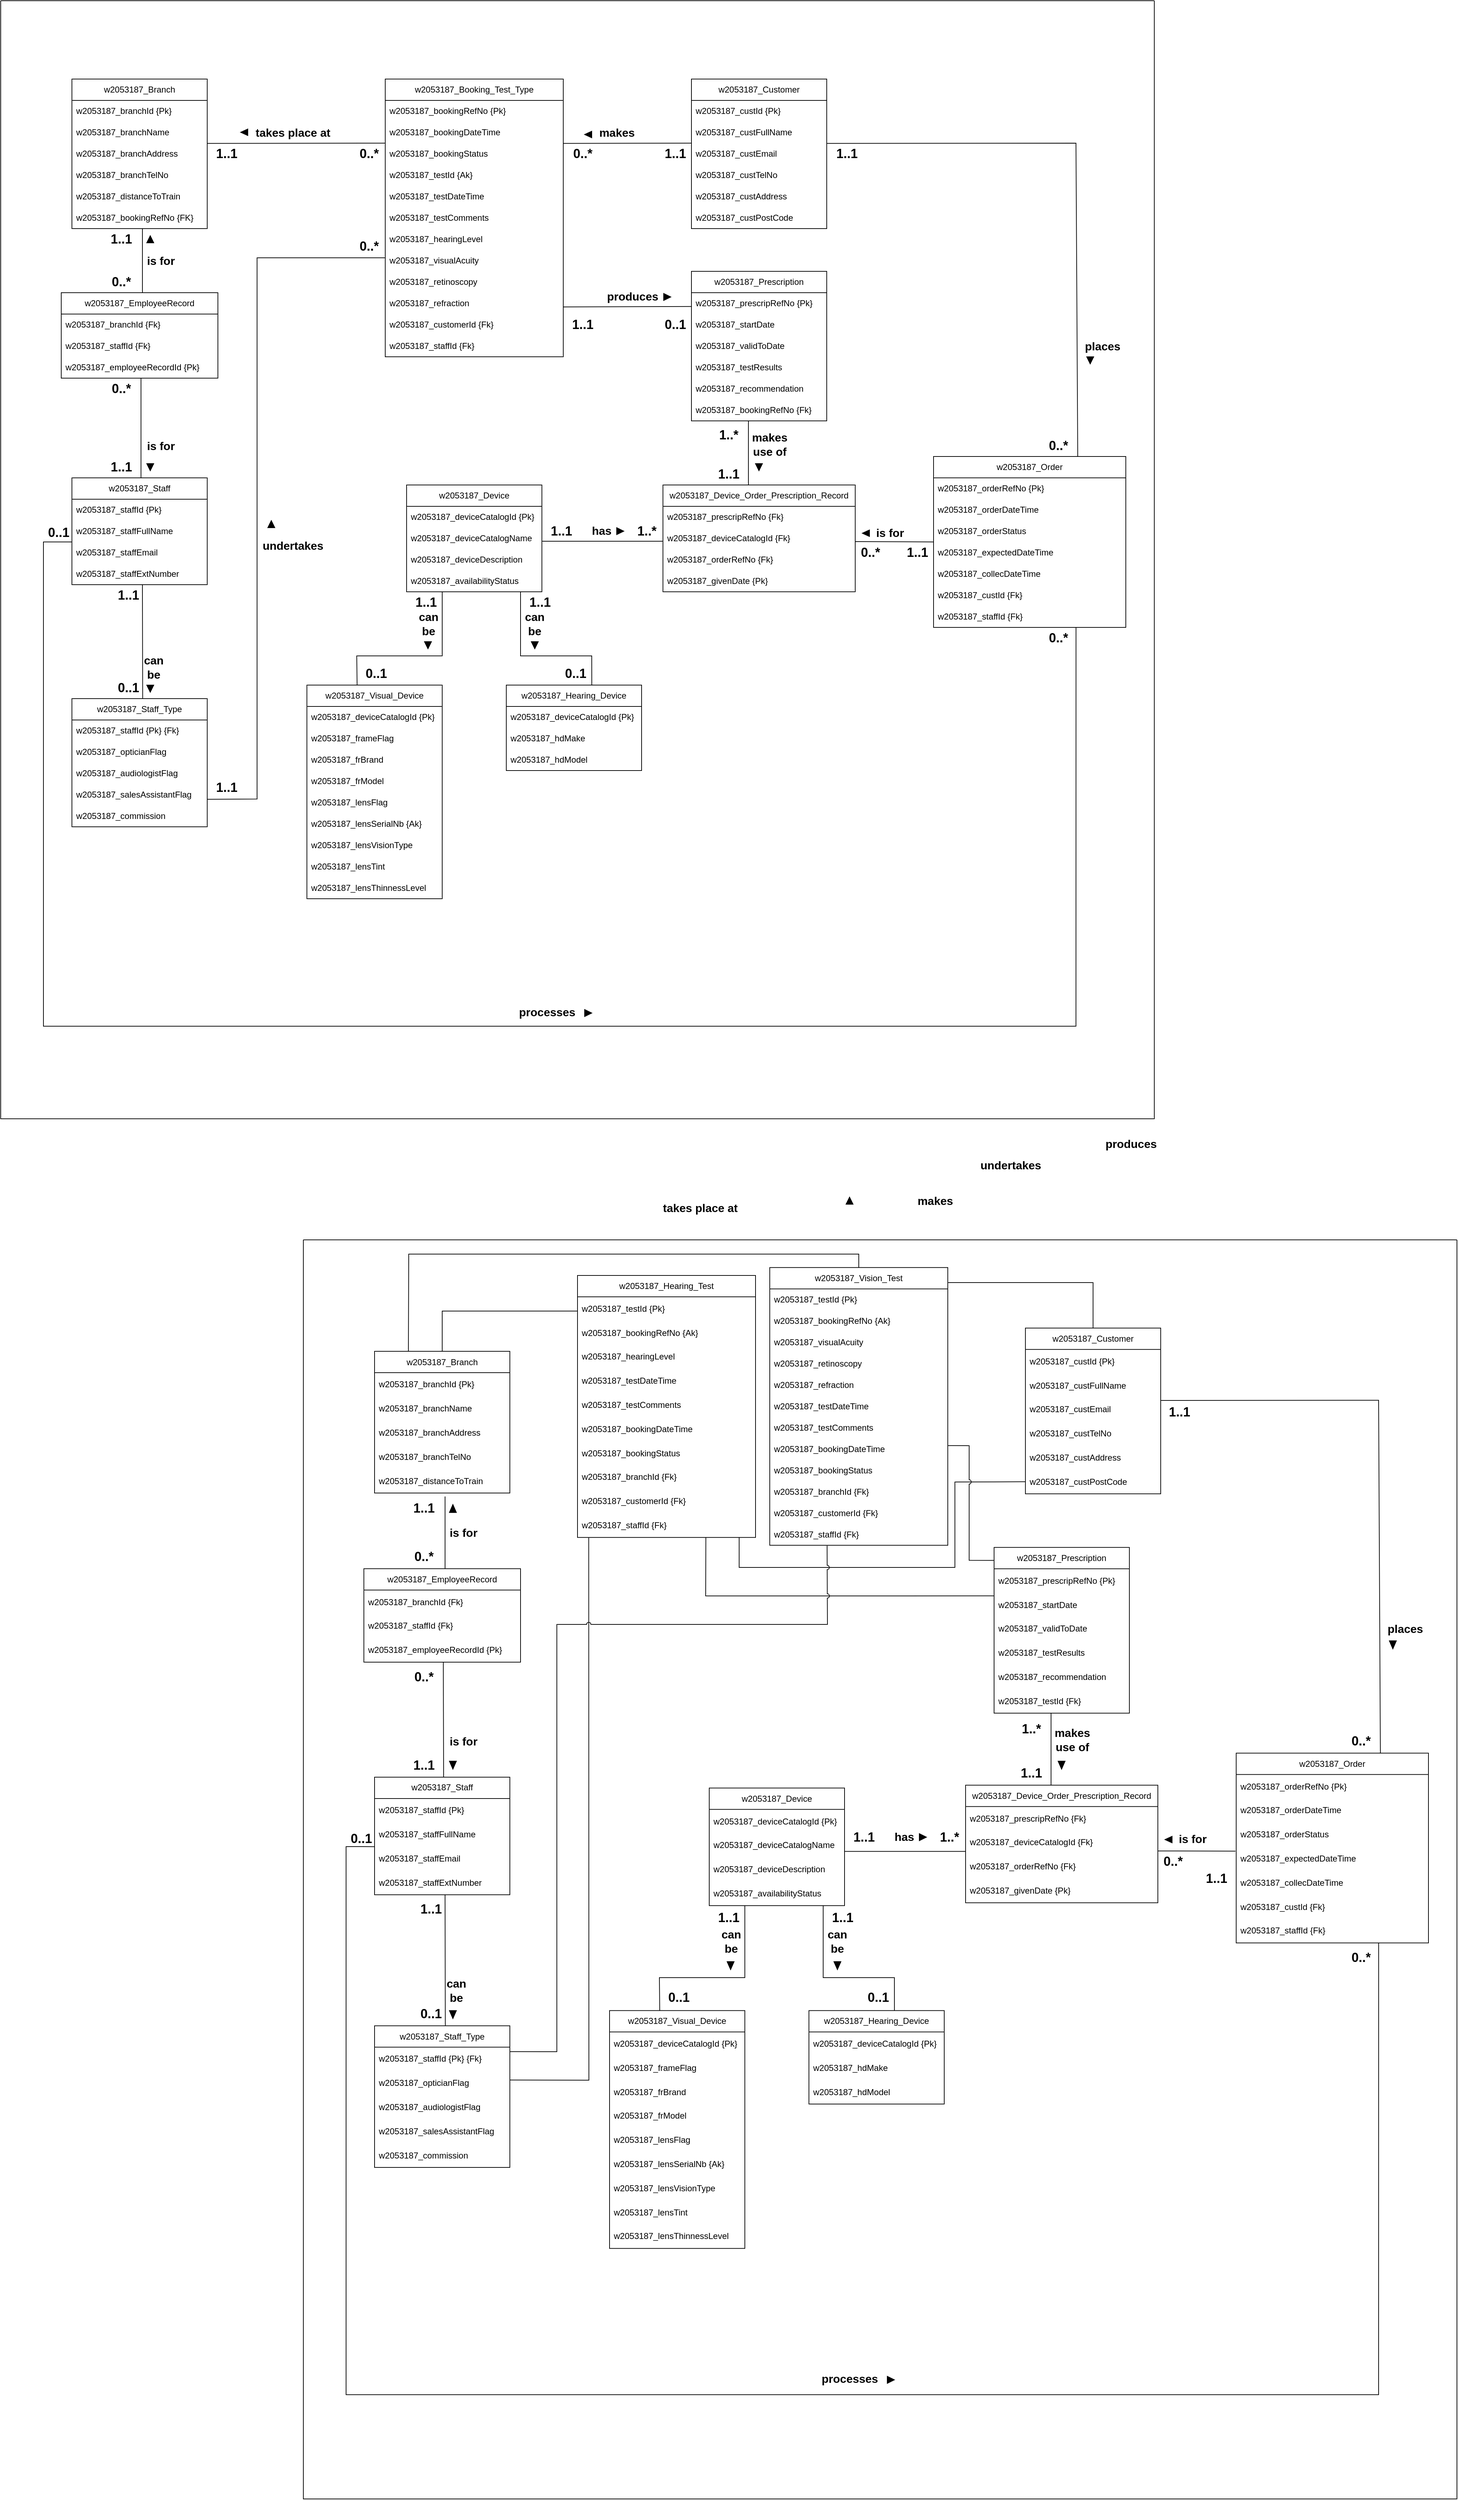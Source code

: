 <mxfile version="24.8.9">
  <diagram name="Page-1" id="ej1hpL4I4NgWzJBvOEPz">
    <mxGraphModel dx="2333" dy="1238" grid="1" gridSize="10" guides="1" tooltips="1" connect="1" arrows="1" fold="1" page="1" pageScale="1" pageWidth="850" pageHeight="1100" math="0" shadow="0">
      <root>
        <mxCell id="0" />
        <mxCell id="1" parent="0" />
        <mxCell id="qUr0k1ml_IzpQ4x66g3s-1" value="w2053187_Branch" style="swimlane;fontStyle=0;childLayout=stackLayout;horizontal=1;startSize=30;horizontalStack=0;resizeParent=1;resizeParentMax=0;resizeLast=0;collapsible=1;marginBottom=0;whiteSpace=wrap;html=1;" parent="1" vertex="1">
          <mxGeometry x="140" y="230" width="190" height="210" as="geometry" />
        </mxCell>
        <mxCell id="qUr0k1ml_IzpQ4x66g3s-2" value="w2053187_branchId {Pk}" style="text;strokeColor=none;fillColor=none;align=left;verticalAlign=middle;spacingLeft=4;spacingRight=4;overflow=hidden;points=[[0,0.5],[1,0.5]];portConstraint=eastwest;rotatable=0;whiteSpace=wrap;html=1;" parent="qUr0k1ml_IzpQ4x66g3s-1" vertex="1">
          <mxGeometry y="30" width="190" height="30" as="geometry" />
        </mxCell>
        <mxCell id="qUr0k1ml_IzpQ4x66g3s-3" value="w2053187_branchName" style="text;strokeColor=none;fillColor=none;align=left;verticalAlign=middle;spacingLeft=4;spacingRight=4;overflow=hidden;points=[[0,0.5],[1,0.5]];portConstraint=eastwest;rotatable=0;whiteSpace=wrap;html=1;" parent="qUr0k1ml_IzpQ4x66g3s-1" vertex="1">
          <mxGeometry y="60" width="190" height="30" as="geometry" />
        </mxCell>
        <mxCell id="qUr0k1ml_IzpQ4x66g3s-4" value="w2053187_branchAddress" style="text;strokeColor=none;fillColor=none;align=left;verticalAlign=middle;spacingLeft=4;spacingRight=4;overflow=hidden;points=[[0,0.5],[1,0.5]];portConstraint=eastwest;rotatable=0;whiteSpace=wrap;html=1;" parent="qUr0k1ml_IzpQ4x66g3s-1" vertex="1">
          <mxGeometry y="90" width="190" height="30" as="geometry" />
        </mxCell>
        <mxCell id="qUr0k1ml_IzpQ4x66g3s-5" value="w2053187_branchTelNo" style="text;strokeColor=none;fillColor=none;align=left;verticalAlign=middle;spacingLeft=4;spacingRight=4;overflow=hidden;points=[[0,0.5],[1,0.5]];portConstraint=eastwest;rotatable=0;whiteSpace=wrap;html=1;" parent="qUr0k1ml_IzpQ4x66g3s-1" vertex="1">
          <mxGeometry y="120" width="190" height="30" as="geometry" />
        </mxCell>
        <mxCell id="qUr0k1ml_IzpQ4x66g3s-6" value="w2053187_distanceToTrain" style="text;strokeColor=none;fillColor=none;align=left;verticalAlign=middle;spacingLeft=4;spacingRight=4;overflow=hidden;points=[[0,0.5],[1,0.5]];portConstraint=eastwest;rotatable=0;whiteSpace=wrap;html=1;" parent="qUr0k1ml_IzpQ4x66g3s-1" vertex="1">
          <mxGeometry y="150" width="190" height="30" as="geometry" />
        </mxCell>
        <mxCell id="qUr0k1ml_IzpQ4x66g3s-7" value="w2053187_bookingRefNo {FK}" style="text;strokeColor=none;fillColor=none;align=left;verticalAlign=middle;spacingLeft=4;spacingRight=4;overflow=hidden;points=[[0,0.5],[1,0.5]];portConstraint=eastwest;rotatable=0;whiteSpace=wrap;html=1;" parent="qUr0k1ml_IzpQ4x66g3s-1" vertex="1">
          <mxGeometry y="180" width="190" height="30" as="geometry" />
        </mxCell>
        <mxCell id="qUr0k1ml_IzpQ4x66g3s-8" value="w2053187_EmployeeRecord" style="swimlane;fontStyle=0;childLayout=stackLayout;horizontal=1;startSize=30;horizontalStack=0;resizeParent=1;resizeParentMax=0;resizeLast=0;collapsible=1;marginBottom=0;whiteSpace=wrap;html=1;" parent="1" vertex="1">
          <mxGeometry x="125" y="530" width="220" height="120" as="geometry" />
        </mxCell>
        <mxCell id="qUr0k1ml_IzpQ4x66g3s-9" value="w2053187_branchId {Fk}" style="text;strokeColor=none;fillColor=none;align=left;verticalAlign=middle;spacingLeft=4;spacingRight=4;overflow=hidden;points=[[0,0.5],[1,0.5]];portConstraint=eastwest;rotatable=0;whiteSpace=wrap;html=1;" parent="qUr0k1ml_IzpQ4x66g3s-8" vertex="1">
          <mxGeometry y="30" width="220" height="30" as="geometry" />
        </mxCell>
        <mxCell id="qUr0k1ml_IzpQ4x66g3s-10" value="w2053187_staffId {Fk}" style="text;strokeColor=none;fillColor=none;align=left;verticalAlign=middle;spacingLeft=4;spacingRight=4;overflow=hidden;points=[[0,0.5],[1,0.5]];portConstraint=eastwest;rotatable=0;whiteSpace=wrap;html=1;" parent="qUr0k1ml_IzpQ4x66g3s-8" vertex="1">
          <mxGeometry y="60" width="220" height="30" as="geometry" />
        </mxCell>
        <mxCell id="qUr0k1ml_IzpQ4x66g3s-11" value="w2053187_employeeRecordId {Pk}" style="text;strokeColor=none;fillColor=none;align=left;verticalAlign=middle;spacingLeft=4;spacingRight=4;overflow=hidden;points=[[0,0.5],[1,0.5]];portConstraint=eastwest;rotatable=0;whiteSpace=wrap;html=1;" parent="qUr0k1ml_IzpQ4x66g3s-8" vertex="1">
          <mxGeometry y="90" width="220" height="30" as="geometry" />
        </mxCell>
        <mxCell id="qUr0k1ml_IzpQ4x66g3s-15" value="w2053187_Staff" style="swimlane;fontStyle=0;childLayout=stackLayout;horizontal=1;startSize=30;horizontalStack=0;resizeParent=1;resizeParentMax=0;resizeLast=0;collapsible=1;marginBottom=0;whiteSpace=wrap;html=1;" parent="1" vertex="1">
          <mxGeometry x="140" y="790" width="190" height="150" as="geometry" />
        </mxCell>
        <mxCell id="qUr0k1ml_IzpQ4x66g3s-16" value="w2053187_staffId {Pk}" style="text;strokeColor=none;fillColor=none;align=left;verticalAlign=middle;spacingLeft=4;spacingRight=4;overflow=hidden;points=[[0,0.5],[1,0.5]];portConstraint=eastwest;rotatable=0;whiteSpace=wrap;html=1;" parent="qUr0k1ml_IzpQ4x66g3s-15" vertex="1">
          <mxGeometry y="30" width="190" height="30" as="geometry" />
        </mxCell>
        <mxCell id="qUr0k1ml_IzpQ4x66g3s-17" value="w2053187_staffFullName" style="text;strokeColor=none;fillColor=none;align=left;verticalAlign=middle;spacingLeft=4;spacingRight=4;overflow=hidden;points=[[0,0.5],[1,0.5]];portConstraint=eastwest;rotatable=0;whiteSpace=wrap;html=1;" parent="qUr0k1ml_IzpQ4x66g3s-15" vertex="1">
          <mxGeometry y="60" width="190" height="30" as="geometry" />
        </mxCell>
        <mxCell id="qUr0k1ml_IzpQ4x66g3s-18" value="w2053187_staffEmail" style="text;strokeColor=none;fillColor=none;align=left;verticalAlign=middle;spacingLeft=4;spacingRight=4;overflow=hidden;points=[[0,0.5],[1,0.5]];portConstraint=eastwest;rotatable=0;whiteSpace=wrap;html=1;" parent="qUr0k1ml_IzpQ4x66g3s-15" vertex="1">
          <mxGeometry y="90" width="190" height="30" as="geometry" />
        </mxCell>
        <mxCell id="qUr0k1ml_IzpQ4x66g3s-19" value="w2053187_staffExtNumber" style="text;strokeColor=none;fillColor=none;align=left;verticalAlign=middle;spacingLeft=4;spacingRight=4;overflow=hidden;points=[[0,0.5],[1,0.5]];portConstraint=eastwest;rotatable=0;whiteSpace=wrap;html=1;" parent="qUr0k1ml_IzpQ4x66g3s-15" vertex="1">
          <mxGeometry y="120" width="190" height="30" as="geometry" />
        </mxCell>
        <mxCell id="qUr0k1ml_IzpQ4x66g3s-22" value="w2053187_Staff_Type" style="swimlane;fontStyle=0;childLayout=stackLayout;horizontal=1;startSize=30;horizontalStack=0;resizeParent=1;resizeParentMax=0;resizeLast=0;collapsible=1;marginBottom=0;whiteSpace=wrap;html=1;" parent="1" vertex="1">
          <mxGeometry x="140" y="1100" width="190" height="180" as="geometry" />
        </mxCell>
        <mxCell id="qUr0k1ml_IzpQ4x66g3s-23" value="w2053187_staffId {Pk} {Fk}" style="text;strokeColor=none;fillColor=none;align=left;verticalAlign=middle;spacingLeft=4;spacingRight=4;overflow=hidden;points=[[0,0.5],[1,0.5]];portConstraint=eastwest;rotatable=0;whiteSpace=wrap;html=1;" parent="qUr0k1ml_IzpQ4x66g3s-22" vertex="1">
          <mxGeometry y="30" width="190" height="30" as="geometry" />
        </mxCell>
        <mxCell id="qUr0k1ml_IzpQ4x66g3s-25" value="w2053187_opticianFlag" style="text;strokeColor=none;fillColor=none;align=left;verticalAlign=middle;spacingLeft=4;spacingRight=4;overflow=hidden;points=[[0,0.5],[1,0.5]];portConstraint=eastwest;rotatable=0;whiteSpace=wrap;html=1;" parent="qUr0k1ml_IzpQ4x66g3s-22" vertex="1">
          <mxGeometry y="60" width="190" height="30" as="geometry" />
        </mxCell>
        <mxCell id="qUr0k1ml_IzpQ4x66g3s-28" value="w2053187_audiologistFlag" style="text;strokeColor=none;fillColor=none;align=left;verticalAlign=middle;spacingLeft=4;spacingRight=4;overflow=hidden;points=[[0,0.5],[1,0.5]];portConstraint=eastwest;rotatable=0;whiteSpace=wrap;html=1;" parent="qUr0k1ml_IzpQ4x66g3s-22" vertex="1">
          <mxGeometry y="90" width="190" height="30" as="geometry" />
        </mxCell>
        <mxCell id="qUr0k1ml_IzpQ4x66g3s-26" value="w2053187_salesAssistantFlag" style="text;strokeColor=none;fillColor=none;align=left;verticalAlign=middle;spacingLeft=4;spacingRight=4;overflow=hidden;points=[[0,0.5],[1,0.5]];portConstraint=eastwest;rotatable=0;whiteSpace=wrap;html=1;" parent="qUr0k1ml_IzpQ4x66g3s-22" vertex="1">
          <mxGeometry y="120" width="190" height="30" as="geometry" />
        </mxCell>
        <mxCell id="qUr0k1ml_IzpQ4x66g3s-24" value="w2053187_commission" style="text;strokeColor=none;fillColor=none;align=left;verticalAlign=middle;spacingLeft=4;spacingRight=4;overflow=hidden;points=[[0,0.5],[1,0.5]];portConstraint=eastwest;rotatable=0;whiteSpace=wrap;html=1;" parent="qUr0k1ml_IzpQ4x66g3s-22" vertex="1">
          <mxGeometry y="150" width="190" height="30" as="geometry" />
        </mxCell>
        <mxCell id="qUr0k1ml_IzpQ4x66g3s-29" value="w2053187_Booking_Test_Type" style="swimlane;fontStyle=0;childLayout=stackLayout;horizontal=1;startSize=30;horizontalStack=0;resizeParent=1;resizeParentMax=0;resizeLast=0;collapsible=1;marginBottom=0;whiteSpace=wrap;html=1;" parent="1" vertex="1">
          <mxGeometry x="580" y="230" width="250" height="390" as="geometry" />
        </mxCell>
        <mxCell id="qUr0k1ml_IzpQ4x66g3s-30" value="w2053187_bookingRefNo {Pk}" style="text;strokeColor=none;fillColor=none;align=left;verticalAlign=middle;spacingLeft=4;spacingRight=4;overflow=hidden;points=[[0,0.5],[1,0.5]];portConstraint=eastwest;rotatable=0;whiteSpace=wrap;html=1;" parent="qUr0k1ml_IzpQ4x66g3s-29" vertex="1">
          <mxGeometry y="30" width="250" height="30" as="geometry" />
        </mxCell>
        <mxCell id="qUr0k1ml_IzpQ4x66g3s-31" value="w2053187_bookingDateTime" style="text;strokeColor=none;fillColor=none;align=left;verticalAlign=middle;spacingLeft=4;spacingRight=4;overflow=hidden;points=[[0,0.5],[1,0.5]];portConstraint=eastwest;rotatable=0;whiteSpace=wrap;html=1;" parent="qUr0k1ml_IzpQ4x66g3s-29" vertex="1">
          <mxGeometry y="60" width="250" height="30" as="geometry" />
        </mxCell>
        <mxCell id="qUr0k1ml_IzpQ4x66g3s-32" value="w2053187_bookingStatus" style="text;strokeColor=none;fillColor=none;align=left;verticalAlign=middle;spacingLeft=4;spacingRight=4;overflow=hidden;points=[[0,0.5],[1,0.5]];portConstraint=eastwest;rotatable=0;whiteSpace=wrap;html=1;" parent="qUr0k1ml_IzpQ4x66g3s-29" vertex="1">
          <mxGeometry y="90" width="250" height="30" as="geometry" />
        </mxCell>
        <mxCell id="qUr0k1ml_IzpQ4x66g3s-33" value="w2053187_testId {Ak}" style="text;strokeColor=none;fillColor=none;align=left;verticalAlign=middle;spacingLeft=4;spacingRight=4;overflow=hidden;points=[[0,0.5],[1,0.5]];portConstraint=eastwest;rotatable=0;whiteSpace=wrap;html=1;" parent="qUr0k1ml_IzpQ4x66g3s-29" vertex="1">
          <mxGeometry y="120" width="250" height="30" as="geometry" />
        </mxCell>
        <mxCell id="qUr0k1ml_IzpQ4x66g3s-34" value="w2053187_testDateTime" style="text;strokeColor=none;fillColor=none;align=left;verticalAlign=middle;spacingLeft=4;spacingRight=4;overflow=hidden;points=[[0,0.5],[1,0.5]];portConstraint=eastwest;rotatable=0;whiteSpace=wrap;html=1;" parent="qUr0k1ml_IzpQ4x66g3s-29" vertex="1">
          <mxGeometry y="150" width="250" height="30" as="geometry" />
        </mxCell>
        <mxCell id="qUr0k1ml_IzpQ4x66g3s-35" value="w2053187_testComments" style="text;strokeColor=none;fillColor=none;align=left;verticalAlign=middle;spacingLeft=4;spacingRight=4;overflow=hidden;points=[[0,0.5],[1,0.5]];portConstraint=eastwest;rotatable=0;whiteSpace=wrap;html=1;" parent="qUr0k1ml_IzpQ4x66g3s-29" vertex="1">
          <mxGeometry y="180" width="250" height="30" as="geometry" />
        </mxCell>
        <mxCell id="qUr0k1ml_IzpQ4x66g3s-36" value="w2053187_hearingLevel" style="text;strokeColor=none;fillColor=none;align=left;verticalAlign=middle;spacingLeft=4;spacingRight=4;overflow=hidden;points=[[0,0.5],[1,0.5]];portConstraint=eastwest;rotatable=0;whiteSpace=wrap;html=1;" parent="qUr0k1ml_IzpQ4x66g3s-29" vertex="1">
          <mxGeometry y="210" width="250" height="30" as="geometry" />
        </mxCell>
        <mxCell id="qUr0k1ml_IzpQ4x66g3s-37" value="w2053187_visualAcuity" style="text;strokeColor=none;fillColor=none;align=left;verticalAlign=middle;spacingLeft=4;spacingRight=4;overflow=hidden;points=[[0,0.5],[1,0.5]];portConstraint=eastwest;rotatable=0;whiteSpace=wrap;html=1;" parent="qUr0k1ml_IzpQ4x66g3s-29" vertex="1">
          <mxGeometry y="240" width="250" height="30" as="geometry" />
        </mxCell>
        <mxCell id="qUr0k1ml_IzpQ4x66g3s-38" value="w2053187_retinoscopy" style="text;strokeColor=none;fillColor=none;align=left;verticalAlign=middle;spacingLeft=4;spacingRight=4;overflow=hidden;points=[[0,0.5],[1,0.5]];portConstraint=eastwest;rotatable=0;whiteSpace=wrap;html=1;" parent="qUr0k1ml_IzpQ4x66g3s-29" vertex="1">
          <mxGeometry y="270" width="250" height="30" as="geometry" />
        </mxCell>
        <mxCell id="qUr0k1ml_IzpQ4x66g3s-39" value="w2053187_refraction" style="text;strokeColor=none;fillColor=none;align=left;verticalAlign=middle;spacingLeft=4;spacingRight=4;overflow=hidden;points=[[0,0.5],[1,0.5]];portConstraint=eastwest;rotatable=0;whiteSpace=wrap;html=1;" parent="qUr0k1ml_IzpQ4x66g3s-29" vertex="1">
          <mxGeometry y="300" width="250" height="30" as="geometry" />
        </mxCell>
        <mxCell id="qUr0k1ml_IzpQ4x66g3s-40" value="w2053187_customerId {Fk}" style="text;strokeColor=none;fillColor=none;align=left;verticalAlign=middle;spacingLeft=4;spacingRight=4;overflow=hidden;points=[[0,0.5],[1,0.5]];portConstraint=eastwest;rotatable=0;whiteSpace=wrap;html=1;" parent="qUr0k1ml_IzpQ4x66g3s-29" vertex="1">
          <mxGeometry y="330" width="250" height="30" as="geometry" />
        </mxCell>
        <mxCell id="qUr0k1ml_IzpQ4x66g3s-41" value="w2053187_staffId {Fk}" style="text;strokeColor=none;fillColor=none;align=left;verticalAlign=middle;spacingLeft=4;spacingRight=4;overflow=hidden;points=[[0,0.5],[1,0.5]];portConstraint=eastwest;rotatable=0;whiteSpace=wrap;html=1;" parent="qUr0k1ml_IzpQ4x66g3s-29" vertex="1">
          <mxGeometry y="360" width="250" height="30" as="geometry" />
        </mxCell>
        <mxCell id="qUr0k1ml_IzpQ4x66g3s-42" value="w2053187_Device" style="swimlane;fontStyle=0;childLayout=stackLayout;horizontal=1;startSize=30;horizontalStack=0;resizeParent=1;resizeParentMax=0;resizeLast=0;collapsible=1;marginBottom=0;whiteSpace=wrap;html=1;" parent="1" vertex="1">
          <mxGeometry x="610" y="800" width="190" height="150" as="geometry" />
        </mxCell>
        <mxCell id="qUr0k1ml_IzpQ4x66g3s-43" value="w2053187_deviceCatalogId {Pk}" style="text;strokeColor=none;fillColor=none;align=left;verticalAlign=middle;spacingLeft=4;spacingRight=4;overflow=hidden;points=[[0,0.5],[1,0.5]];portConstraint=eastwest;rotatable=0;whiteSpace=wrap;html=1;" parent="qUr0k1ml_IzpQ4x66g3s-42" vertex="1">
          <mxGeometry y="30" width="190" height="30" as="geometry" />
        </mxCell>
        <mxCell id="qUr0k1ml_IzpQ4x66g3s-44" value="w2053187_deviceCatalogName" style="text;strokeColor=none;fillColor=none;align=left;verticalAlign=middle;spacingLeft=4;spacingRight=4;overflow=hidden;points=[[0,0.5],[1,0.5]];portConstraint=eastwest;rotatable=0;whiteSpace=wrap;html=1;" parent="qUr0k1ml_IzpQ4x66g3s-42" vertex="1">
          <mxGeometry y="60" width="190" height="30" as="geometry" />
        </mxCell>
        <mxCell id="qUr0k1ml_IzpQ4x66g3s-48" value="w2053187_deviceDescription" style="text;strokeColor=none;fillColor=none;align=left;verticalAlign=middle;spacingLeft=4;spacingRight=4;overflow=hidden;points=[[0,0.5],[1,0.5]];portConstraint=eastwest;rotatable=0;whiteSpace=wrap;html=1;" parent="qUr0k1ml_IzpQ4x66g3s-42" vertex="1">
          <mxGeometry y="90" width="190" height="30" as="geometry" />
        </mxCell>
        <mxCell id="qUr0k1ml_IzpQ4x66g3s-45" value="w2053187_availabilityStatus" style="text;strokeColor=none;fillColor=none;align=left;verticalAlign=middle;spacingLeft=4;spacingRight=4;overflow=hidden;points=[[0,0.5],[1,0.5]];portConstraint=eastwest;rotatable=0;whiteSpace=wrap;html=1;" parent="qUr0k1ml_IzpQ4x66g3s-42" vertex="1">
          <mxGeometry y="120" width="190" height="30" as="geometry" />
        </mxCell>
        <mxCell id="qUr0k1ml_IzpQ4x66g3s-49" value="w2053187_Visual_Device" style="swimlane;fontStyle=0;childLayout=stackLayout;horizontal=1;startSize=30;horizontalStack=0;resizeParent=1;resizeParentMax=0;resizeLast=0;collapsible=1;marginBottom=0;whiteSpace=wrap;html=1;" parent="1" vertex="1">
          <mxGeometry x="470" y="1081" width="190" height="300" as="geometry" />
        </mxCell>
        <mxCell id="qUr0k1ml_IzpQ4x66g3s-50" value="w2053187_deviceCatalogId {Pk}" style="text;strokeColor=none;fillColor=none;align=left;verticalAlign=middle;spacingLeft=4;spacingRight=4;overflow=hidden;points=[[0,0.5],[1,0.5]];portConstraint=eastwest;rotatable=0;whiteSpace=wrap;html=1;" parent="qUr0k1ml_IzpQ4x66g3s-49" vertex="1">
          <mxGeometry y="30" width="190" height="30" as="geometry" />
        </mxCell>
        <mxCell id="qUr0k1ml_IzpQ4x66g3s-51" value="w2053187_frameFlag" style="text;strokeColor=none;fillColor=none;align=left;verticalAlign=middle;spacingLeft=4;spacingRight=4;overflow=hidden;points=[[0,0.5],[1,0.5]];portConstraint=eastwest;rotatable=0;whiteSpace=wrap;html=1;" parent="qUr0k1ml_IzpQ4x66g3s-49" vertex="1">
          <mxGeometry y="60" width="190" height="30" as="geometry" />
        </mxCell>
        <mxCell id="qUr0k1ml_IzpQ4x66g3s-52" value="w2053187_frBrand" style="text;strokeColor=none;fillColor=none;align=left;verticalAlign=middle;spacingLeft=4;spacingRight=4;overflow=hidden;points=[[0,0.5],[1,0.5]];portConstraint=eastwest;rotatable=0;whiteSpace=wrap;html=1;" parent="qUr0k1ml_IzpQ4x66g3s-49" vertex="1">
          <mxGeometry y="90" width="190" height="30" as="geometry" />
        </mxCell>
        <mxCell id="qUr0k1ml_IzpQ4x66g3s-53" value="w2053187_frModel" style="text;strokeColor=none;fillColor=none;align=left;verticalAlign=middle;spacingLeft=4;spacingRight=4;overflow=hidden;points=[[0,0.5],[1,0.5]];portConstraint=eastwest;rotatable=0;whiteSpace=wrap;html=1;" parent="qUr0k1ml_IzpQ4x66g3s-49" vertex="1">
          <mxGeometry y="120" width="190" height="30" as="geometry" />
        </mxCell>
        <mxCell id="qUr0k1ml_IzpQ4x66g3s-100" value="" style="endArrow=none;html=1;rounded=0;" parent="qUr0k1ml_IzpQ4x66g3s-49" edge="1">
          <mxGeometry width="50" height="50" relative="1" as="geometry">
            <mxPoint x="-140" y="160.36" as="sourcePoint" />
            <mxPoint x="110" y="-600" as="targetPoint" />
            <Array as="points">
              <mxPoint x="-70" y="160" />
              <mxPoint x="-70" y="-600" />
            </Array>
          </mxGeometry>
        </mxCell>
        <mxCell id="qUr0k1ml_IzpQ4x66g3s-59" value="w2053187_lensFlag" style="text;strokeColor=none;fillColor=none;align=left;verticalAlign=middle;spacingLeft=4;spacingRight=4;overflow=hidden;points=[[0,0.5],[1,0.5]];portConstraint=eastwest;rotatable=0;whiteSpace=wrap;html=1;" parent="qUr0k1ml_IzpQ4x66g3s-49" vertex="1">
          <mxGeometry y="150" width="190" height="30" as="geometry" />
        </mxCell>
        <mxCell id="qUr0k1ml_IzpQ4x66g3s-60" value="w2053187_lensSerialNb {Ak}" style="text;strokeColor=none;fillColor=none;align=left;verticalAlign=middle;spacingLeft=4;spacingRight=4;overflow=hidden;points=[[0,0.5],[1,0.5]];portConstraint=eastwest;rotatable=0;whiteSpace=wrap;html=1;" parent="qUr0k1ml_IzpQ4x66g3s-49" vertex="1">
          <mxGeometry y="180" width="190" height="30" as="geometry" />
        </mxCell>
        <mxCell id="qUr0k1ml_IzpQ4x66g3s-61" value="w2053187_lensVisionType" style="text;strokeColor=none;fillColor=none;align=left;verticalAlign=middle;spacingLeft=4;spacingRight=4;overflow=hidden;points=[[0,0.5],[1,0.5]];portConstraint=eastwest;rotatable=0;whiteSpace=wrap;html=1;" parent="qUr0k1ml_IzpQ4x66g3s-49" vertex="1">
          <mxGeometry y="210" width="190" height="30" as="geometry" />
        </mxCell>
        <mxCell id="qUr0k1ml_IzpQ4x66g3s-62" value="w2053187_lensTint" style="text;strokeColor=none;fillColor=none;align=left;verticalAlign=middle;spacingLeft=4;spacingRight=4;overflow=hidden;points=[[0,0.5],[1,0.5]];portConstraint=eastwest;rotatable=0;whiteSpace=wrap;html=1;" parent="qUr0k1ml_IzpQ4x66g3s-49" vertex="1">
          <mxGeometry y="240" width="190" height="30" as="geometry" />
        </mxCell>
        <mxCell id="qUr0k1ml_IzpQ4x66g3s-63" value="w2053187_lensThinnessLevel" style="text;strokeColor=none;fillColor=none;align=left;verticalAlign=middle;spacingLeft=4;spacingRight=4;overflow=hidden;points=[[0,0.5],[1,0.5]];portConstraint=eastwest;rotatable=0;whiteSpace=wrap;html=1;" parent="qUr0k1ml_IzpQ4x66g3s-49" vertex="1">
          <mxGeometry y="270" width="190" height="30" as="geometry" />
        </mxCell>
        <mxCell id="qUr0k1ml_IzpQ4x66g3s-54" value="w2053187_Hearing_Device" style="swimlane;fontStyle=0;childLayout=stackLayout;horizontal=1;startSize=30;horizontalStack=0;resizeParent=1;resizeParentMax=0;resizeLast=0;collapsible=1;marginBottom=0;whiteSpace=wrap;html=1;" parent="1" vertex="1">
          <mxGeometry x="750" y="1081" width="190" height="120" as="geometry" />
        </mxCell>
        <mxCell id="qUr0k1ml_IzpQ4x66g3s-55" value="w2053187_deviceCatalogId {Pk}" style="text;strokeColor=none;fillColor=none;align=left;verticalAlign=middle;spacingLeft=4;spacingRight=4;overflow=hidden;points=[[0,0.5],[1,0.5]];portConstraint=eastwest;rotatable=0;whiteSpace=wrap;html=1;" parent="qUr0k1ml_IzpQ4x66g3s-54" vertex="1">
          <mxGeometry y="30" width="190" height="30" as="geometry" />
        </mxCell>
        <mxCell id="qUr0k1ml_IzpQ4x66g3s-56" value="w2053187_hdMake" style="text;strokeColor=none;fillColor=none;align=left;verticalAlign=middle;spacingLeft=4;spacingRight=4;overflow=hidden;points=[[0,0.5],[1,0.5]];portConstraint=eastwest;rotatable=0;whiteSpace=wrap;html=1;" parent="qUr0k1ml_IzpQ4x66g3s-54" vertex="1">
          <mxGeometry y="60" width="190" height="30" as="geometry" />
        </mxCell>
        <mxCell id="qUr0k1ml_IzpQ4x66g3s-57" value="w2053187_hdModel" style="text;strokeColor=none;fillColor=none;align=left;verticalAlign=middle;spacingLeft=4;spacingRight=4;overflow=hidden;points=[[0,0.5],[1,0.5]];portConstraint=eastwest;rotatable=0;whiteSpace=wrap;html=1;" parent="qUr0k1ml_IzpQ4x66g3s-54" vertex="1">
          <mxGeometry y="90" width="190" height="30" as="geometry" />
        </mxCell>
        <mxCell id="qUr0k1ml_IzpQ4x66g3s-64" value="w2053187_Prescription" style="swimlane;fontStyle=0;childLayout=stackLayout;horizontal=1;startSize=30;horizontalStack=0;resizeParent=1;resizeParentMax=0;resizeLast=0;collapsible=1;marginBottom=0;whiteSpace=wrap;html=1;" parent="1" vertex="1">
          <mxGeometry x="1010" y="500" width="190" height="210" as="geometry">
            <mxRectangle x="1010" y="705" width="170" height="30" as="alternateBounds" />
          </mxGeometry>
        </mxCell>
        <mxCell id="qUr0k1ml_IzpQ4x66g3s-65" value="w2053187_prescripRefNo {Pk}" style="text;strokeColor=none;fillColor=none;align=left;verticalAlign=middle;spacingLeft=4;spacingRight=4;overflow=hidden;points=[[0,0.5],[1,0.5]];portConstraint=eastwest;rotatable=0;whiteSpace=wrap;html=1;" parent="qUr0k1ml_IzpQ4x66g3s-64" vertex="1">
          <mxGeometry y="30" width="190" height="30" as="geometry" />
        </mxCell>
        <mxCell id="qUr0k1ml_IzpQ4x66g3s-66" value="w2053187_startDate" style="text;strokeColor=none;fillColor=none;align=left;verticalAlign=middle;spacingLeft=4;spacingRight=4;overflow=hidden;points=[[0,0.5],[1,0.5]];portConstraint=eastwest;rotatable=0;whiteSpace=wrap;html=1;" parent="qUr0k1ml_IzpQ4x66g3s-64" vertex="1">
          <mxGeometry y="60" width="190" height="30" as="geometry" />
        </mxCell>
        <mxCell id="qUr0k1ml_IzpQ4x66g3s-67" value="w2053187_validToDate" style="text;strokeColor=none;fillColor=none;align=left;verticalAlign=middle;spacingLeft=4;spacingRight=4;overflow=hidden;points=[[0,0.5],[1,0.5]];portConstraint=eastwest;rotatable=0;whiteSpace=wrap;html=1;" parent="qUr0k1ml_IzpQ4x66g3s-64" vertex="1">
          <mxGeometry y="90" width="190" height="30" as="geometry" />
        </mxCell>
        <mxCell id="qUr0k1ml_IzpQ4x66g3s-68" value="w2053187_testResults" style="text;strokeColor=none;fillColor=none;align=left;verticalAlign=middle;spacingLeft=4;spacingRight=4;overflow=hidden;points=[[0,0.5],[1,0.5]];portConstraint=eastwest;rotatable=0;whiteSpace=wrap;html=1;" parent="qUr0k1ml_IzpQ4x66g3s-64" vertex="1">
          <mxGeometry y="120" width="190" height="30" as="geometry" />
        </mxCell>
        <mxCell id="qUr0k1ml_IzpQ4x66g3s-69" value="w2053187_recommendation" style="text;strokeColor=none;fillColor=none;align=left;verticalAlign=middle;spacingLeft=4;spacingRight=4;overflow=hidden;points=[[0,0.5],[1,0.5]];portConstraint=eastwest;rotatable=0;whiteSpace=wrap;html=1;" parent="qUr0k1ml_IzpQ4x66g3s-64" vertex="1">
          <mxGeometry y="150" width="190" height="30" as="geometry" />
        </mxCell>
        <mxCell id="qUr0k1ml_IzpQ4x66g3s-70" value="w2053187_bookingRefNo {Fk}" style="text;strokeColor=none;fillColor=none;align=left;verticalAlign=middle;spacingLeft=4;spacingRight=4;overflow=hidden;points=[[0,0.5],[1,0.5]];portConstraint=eastwest;rotatable=0;whiteSpace=wrap;html=1;" parent="qUr0k1ml_IzpQ4x66g3s-64" vertex="1">
          <mxGeometry y="180" width="190" height="30" as="geometry" />
        </mxCell>
        <mxCell id="qUr0k1ml_IzpQ4x66g3s-71" value="w2053187_Device_Order_Prescription_Record" style="swimlane;fontStyle=0;childLayout=stackLayout;horizontal=1;startSize=30;horizontalStack=0;resizeParent=1;resizeParentMax=0;resizeLast=0;collapsible=1;marginBottom=0;whiteSpace=wrap;html=1;" parent="1" vertex="1">
          <mxGeometry x="970" y="800" width="270" height="150" as="geometry">
            <mxRectangle x="1010" y="705" width="170" height="30" as="alternateBounds" />
          </mxGeometry>
        </mxCell>
        <mxCell id="qUr0k1ml_IzpQ4x66g3s-72" value="w2053187_prescripRefNo {Fk}" style="text;strokeColor=none;fillColor=none;align=left;verticalAlign=middle;spacingLeft=4;spacingRight=4;overflow=hidden;points=[[0,0.5],[1,0.5]];portConstraint=eastwest;rotatable=0;whiteSpace=wrap;html=1;" parent="qUr0k1ml_IzpQ4x66g3s-71" vertex="1">
          <mxGeometry y="30" width="270" height="30" as="geometry" />
        </mxCell>
        <mxCell id="qUr0k1ml_IzpQ4x66g3s-73" value="w2053187_deviceCatalogId {Fk}" style="text;strokeColor=none;fillColor=none;align=left;verticalAlign=middle;spacingLeft=4;spacingRight=4;overflow=hidden;points=[[0,0.5],[1,0.5]];portConstraint=eastwest;rotatable=0;whiteSpace=wrap;html=1;" parent="qUr0k1ml_IzpQ4x66g3s-71" vertex="1">
          <mxGeometry y="60" width="270" height="30" as="geometry" />
        </mxCell>
        <mxCell id="qUr0k1ml_IzpQ4x66g3s-74" value="w2053187_orderRefNo {Fk}" style="text;strokeColor=none;fillColor=none;align=left;verticalAlign=middle;spacingLeft=4;spacingRight=4;overflow=hidden;points=[[0,0.5],[1,0.5]];portConstraint=eastwest;rotatable=0;whiteSpace=wrap;html=1;" parent="qUr0k1ml_IzpQ4x66g3s-71" vertex="1">
          <mxGeometry y="90" width="270" height="30" as="geometry" />
        </mxCell>
        <mxCell id="qUr0k1ml_IzpQ4x66g3s-75" value="w2053187_givenDate {Pk}" style="text;strokeColor=none;fillColor=none;align=left;verticalAlign=middle;spacingLeft=4;spacingRight=4;overflow=hidden;points=[[0,0.5],[1,0.5]];portConstraint=eastwest;rotatable=0;whiteSpace=wrap;html=1;" parent="qUr0k1ml_IzpQ4x66g3s-71" vertex="1">
          <mxGeometry y="120" width="270" height="30" as="geometry" />
        </mxCell>
        <mxCell id="qUr0k1ml_IzpQ4x66g3s-78" value="w2053187_Order" style="swimlane;fontStyle=0;childLayout=stackLayout;horizontal=1;startSize=30;horizontalStack=0;resizeParent=1;resizeParentMax=0;resizeLast=0;collapsible=1;marginBottom=0;whiteSpace=wrap;html=1;" parent="1" vertex="1">
          <mxGeometry x="1350" y="760" width="270" height="240" as="geometry">
            <mxRectangle x="1010" y="705" width="170" height="30" as="alternateBounds" />
          </mxGeometry>
        </mxCell>
        <mxCell id="qUr0k1ml_IzpQ4x66g3s-79" value="w2053187_orderRefNo {Pk}" style="text;strokeColor=none;fillColor=none;align=left;verticalAlign=middle;spacingLeft=4;spacingRight=4;overflow=hidden;points=[[0,0.5],[1,0.5]];portConstraint=eastwest;rotatable=0;whiteSpace=wrap;html=1;" parent="qUr0k1ml_IzpQ4x66g3s-78" vertex="1">
          <mxGeometry y="30" width="270" height="30" as="geometry" />
        </mxCell>
        <mxCell id="qUr0k1ml_IzpQ4x66g3s-80" value="w2053187_orderDateTime" style="text;strokeColor=none;fillColor=none;align=left;verticalAlign=middle;spacingLeft=4;spacingRight=4;overflow=hidden;points=[[0,0.5],[1,0.5]];portConstraint=eastwest;rotatable=0;whiteSpace=wrap;html=1;" parent="qUr0k1ml_IzpQ4x66g3s-78" vertex="1">
          <mxGeometry y="60" width="270" height="30" as="geometry" />
        </mxCell>
        <mxCell id="qUr0k1ml_IzpQ4x66g3s-81" value="w2053187_orderStatus" style="text;strokeColor=none;fillColor=none;align=left;verticalAlign=middle;spacingLeft=4;spacingRight=4;overflow=hidden;points=[[0,0.5],[1,0.5]];portConstraint=eastwest;rotatable=0;whiteSpace=wrap;html=1;" parent="qUr0k1ml_IzpQ4x66g3s-78" vertex="1">
          <mxGeometry y="90" width="270" height="30" as="geometry" />
        </mxCell>
        <mxCell id="qUr0k1ml_IzpQ4x66g3s-109" value="" style="endArrow=none;html=1;rounded=0;exitX=1;exitY=0.5;exitDx=0;exitDy=0;entryX=0;entryY=0;entryDx=0;entryDy=0;entryPerimeter=0;" parent="qUr0k1ml_IzpQ4x66g3s-78" target="qUr0k1ml_IzpQ4x66g3s-82" edge="1">
          <mxGeometry width="50" height="50" relative="1" as="geometry">
            <mxPoint x="-110" y="119.46" as="sourcePoint" />
            <mxPoint x="60" y="119.46" as="targetPoint" />
          </mxGeometry>
        </mxCell>
        <mxCell id="qUr0k1ml_IzpQ4x66g3s-82" value="w2053187_expectedDateTime" style="text;strokeColor=none;fillColor=none;align=left;verticalAlign=middle;spacingLeft=4;spacingRight=4;overflow=hidden;points=[[0,0.5],[1,0.5]];portConstraint=eastwest;rotatable=0;whiteSpace=wrap;html=1;" parent="qUr0k1ml_IzpQ4x66g3s-78" vertex="1">
          <mxGeometry y="120" width="270" height="30" as="geometry" />
        </mxCell>
        <mxCell id="qUr0k1ml_IzpQ4x66g3s-83" value="w2053187_collecDateTime" style="text;strokeColor=none;fillColor=none;align=left;verticalAlign=middle;spacingLeft=4;spacingRight=4;overflow=hidden;points=[[0,0.5],[1,0.5]];portConstraint=eastwest;rotatable=0;whiteSpace=wrap;html=1;" parent="qUr0k1ml_IzpQ4x66g3s-78" vertex="1">
          <mxGeometry y="150" width="270" height="30" as="geometry" />
        </mxCell>
        <mxCell id="qUr0k1ml_IzpQ4x66g3s-84" value="w2053187_custId {Fk}" style="text;strokeColor=none;fillColor=none;align=left;verticalAlign=middle;spacingLeft=4;spacingRight=4;overflow=hidden;points=[[0,0.5],[1,0.5]];portConstraint=eastwest;rotatable=0;whiteSpace=wrap;html=1;" parent="qUr0k1ml_IzpQ4x66g3s-78" vertex="1">
          <mxGeometry y="180" width="270" height="30" as="geometry" />
        </mxCell>
        <mxCell id="qUr0k1ml_IzpQ4x66g3s-85" value="w2053187_staffId {Fk}" style="text;strokeColor=none;fillColor=none;align=left;verticalAlign=middle;spacingLeft=4;spacingRight=4;overflow=hidden;points=[[0,0.5],[1,0.5]];portConstraint=eastwest;rotatable=0;whiteSpace=wrap;html=1;" parent="qUr0k1ml_IzpQ4x66g3s-78" vertex="1">
          <mxGeometry y="210" width="270" height="30" as="geometry" />
        </mxCell>
        <mxCell id="qUr0k1ml_IzpQ4x66g3s-86" value="w2053187_Customer" style="swimlane;fontStyle=0;childLayout=stackLayout;horizontal=1;startSize=30;horizontalStack=0;resizeParent=1;resizeParentMax=0;resizeLast=0;collapsible=1;marginBottom=0;whiteSpace=wrap;html=1;" parent="1" vertex="1">
          <mxGeometry x="1010" y="230" width="190" height="210" as="geometry">
            <mxRectangle x="1010" y="705" width="170" height="30" as="alternateBounds" />
          </mxGeometry>
        </mxCell>
        <mxCell id="qUr0k1ml_IzpQ4x66g3s-87" value="w2053187_custId {Pk}" style="text;strokeColor=none;fillColor=none;align=left;verticalAlign=middle;spacingLeft=4;spacingRight=4;overflow=hidden;points=[[0,0.5],[1,0.5]];portConstraint=eastwest;rotatable=0;whiteSpace=wrap;html=1;" parent="qUr0k1ml_IzpQ4x66g3s-86" vertex="1">
          <mxGeometry y="30" width="190" height="30" as="geometry" />
        </mxCell>
        <mxCell id="qUr0k1ml_IzpQ4x66g3s-88" value="w2053187_custFullName" style="text;strokeColor=none;fillColor=none;align=left;verticalAlign=middle;spacingLeft=4;spacingRight=4;overflow=hidden;points=[[0,0.5],[1,0.5]];portConstraint=eastwest;rotatable=0;whiteSpace=wrap;html=1;" parent="qUr0k1ml_IzpQ4x66g3s-86" vertex="1">
          <mxGeometry y="60" width="190" height="30" as="geometry" />
        </mxCell>
        <mxCell id="qUr0k1ml_IzpQ4x66g3s-89" value="w2053187_custEmail" style="text;strokeColor=none;fillColor=none;align=left;verticalAlign=middle;spacingLeft=4;spacingRight=4;overflow=hidden;points=[[0,0.5],[1,0.5]];portConstraint=eastwest;rotatable=0;whiteSpace=wrap;html=1;" parent="qUr0k1ml_IzpQ4x66g3s-86" vertex="1">
          <mxGeometry y="90" width="190" height="30" as="geometry" />
        </mxCell>
        <mxCell id="qUr0k1ml_IzpQ4x66g3s-90" value="w2053187_custTelNo" style="text;strokeColor=none;fillColor=none;align=left;verticalAlign=middle;spacingLeft=4;spacingRight=4;overflow=hidden;points=[[0,0.5],[1,0.5]];portConstraint=eastwest;rotatable=0;whiteSpace=wrap;html=1;" parent="qUr0k1ml_IzpQ4x66g3s-86" vertex="1">
          <mxGeometry y="120" width="190" height="30" as="geometry" />
        </mxCell>
        <mxCell id="qUr0k1ml_IzpQ4x66g3s-91" value="w2053187_custAddress" style="text;strokeColor=none;fillColor=none;align=left;verticalAlign=middle;spacingLeft=4;spacingRight=4;overflow=hidden;points=[[0,0.5],[1,0.5]];portConstraint=eastwest;rotatable=0;whiteSpace=wrap;html=1;" parent="qUr0k1ml_IzpQ4x66g3s-86" vertex="1">
          <mxGeometry y="150" width="190" height="30" as="geometry" />
        </mxCell>
        <mxCell id="qUr0k1ml_IzpQ4x66g3s-92" value="w2053187_custPostCode" style="text;strokeColor=none;fillColor=none;align=left;verticalAlign=middle;spacingLeft=4;spacingRight=4;overflow=hidden;points=[[0,0.5],[1,0.5]];portConstraint=eastwest;rotatable=0;whiteSpace=wrap;html=1;" parent="qUr0k1ml_IzpQ4x66g3s-86" vertex="1">
          <mxGeometry y="180" width="190" height="30" as="geometry" />
        </mxCell>
        <mxCell id="qUr0k1ml_IzpQ4x66g3s-95" value="" style="endArrow=none;html=1;rounded=0;exitX=0.5;exitY=0;exitDx=0;exitDy=0;entryX=0.5;entryY=1;entryDx=0;entryDy=0;entryPerimeter=0;" parent="1" edge="1">
          <mxGeometry width="50" height="50" relative="1" as="geometry">
            <mxPoint x="239.0" y="530.0" as="sourcePoint" />
            <mxPoint x="239.0" y="440.0" as="targetPoint" />
          </mxGeometry>
        </mxCell>
        <mxCell id="qUr0k1ml_IzpQ4x66g3s-96" value="" style="endArrow=none;html=1;rounded=0;entryX=0.5;entryY=1;entryDx=0;entryDy=0;entryPerimeter=0;" parent="1" edge="1">
          <mxGeometry width="50" height="50" relative="1" as="geometry">
            <mxPoint x="237" y="790" as="sourcePoint" />
            <mxPoint x="237" y="650" as="targetPoint" />
          </mxGeometry>
        </mxCell>
        <mxCell id="qUr0k1ml_IzpQ4x66g3s-97" value="" style="endArrow=none;html=1;rounded=0;entryX=0.521;entryY=1.009;entryDx=0;entryDy=0;entryPerimeter=0;exitX=0.523;exitY=-0.001;exitDx=0;exitDy=0;exitPerimeter=0;" parent="1" source="qUr0k1ml_IzpQ4x66g3s-22" target="qUr0k1ml_IzpQ4x66g3s-19" edge="1">
          <mxGeometry width="50" height="50" relative="1" as="geometry">
            <mxPoint x="233" y="1080" as="sourcePoint" />
            <mxPoint x="233" y="940" as="targetPoint" />
          </mxGeometry>
        </mxCell>
        <mxCell id="qUr0k1ml_IzpQ4x66g3s-98" value="" style="endArrow=none;html=1;rounded=0;" parent="1" edge="1">
          <mxGeometry width="50" height="50" relative="1" as="geometry">
            <mxPoint x="330" y="320.36" as="sourcePoint" />
            <mxPoint x="580" y="320" as="targetPoint" />
          </mxGeometry>
        </mxCell>
        <mxCell id="qUr0k1ml_IzpQ4x66g3s-101" value="" style="endArrow=none;html=1;rounded=0;" parent="1" edge="1">
          <mxGeometry width="50" height="50" relative="1" as="geometry">
            <mxPoint x="830" y="320.36" as="sourcePoint" />
            <mxPoint x="1010" y="320" as="targetPoint" />
          </mxGeometry>
        </mxCell>
        <mxCell id="qUr0k1ml_IzpQ4x66g3s-102" value="" style="endArrow=none;html=1;rounded=0;entryX=-0.001;entryY=0.646;entryDx=0;entryDy=0;entryPerimeter=0;exitX=1.001;exitY=0.665;exitDx=0;exitDy=0;exitPerimeter=0;" parent="1" source="qUr0k1ml_IzpQ4x66g3s-39" target="qUr0k1ml_IzpQ4x66g3s-65" edge="1">
          <mxGeometry width="50" height="50" relative="1" as="geometry">
            <mxPoint x="830" y="547.36" as="sourcePoint" />
            <mxPoint x="1010" y="547" as="targetPoint" />
          </mxGeometry>
        </mxCell>
        <mxCell id="qUr0k1ml_IzpQ4x66g3s-103" value="" style="endArrow=none;html=1;rounded=0;exitX=1;exitY=0.5;exitDx=0;exitDy=0;entryX=0;entryY=0.5;entryDx=0;entryDy=0;" parent="1" edge="1">
          <mxGeometry width="50" height="50" relative="1" as="geometry">
            <mxPoint x="800" y="879" as="sourcePoint" />
            <mxPoint x="970" y="879" as="targetPoint" />
          </mxGeometry>
        </mxCell>
        <mxCell id="qUr0k1ml_IzpQ4x66g3s-104" value="" style="endArrow=none;html=1;rounded=0;entryX=0.521;entryY=1.009;entryDx=0;entryDy=0;entryPerimeter=0;" parent="1" edge="1">
          <mxGeometry width="50" height="50" relative="1" as="geometry">
            <mxPoint x="1090" y="800" as="sourcePoint" />
            <mxPoint x="1090" y="710" as="targetPoint" />
          </mxGeometry>
        </mxCell>
        <mxCell id="qUr0k1ml_IzpQ4x66g3s-110" value="" style="endArrow=none;html=1;rounded=0;entryX=0.75;entryY=0;entryDx=0;entryDy=0;" parent="1" target="qUr0k1ml_IzpQ4x66g3s-78" edge="1">
          <mxGeometry width="50" height="50" relative="1" as="geometry">
            <mxPoint x="1200" y="320.36" as="sourcePoint" />
            <mxPoint x="1450" y="320" as="targetPoint" />
            <Array as="points">
              <mxPoint x="1550" y="320" />
            </Array>
          </mxGeometry>
        </mxCell>
        <mxCell id="qUr0k1ml_IzpQ4x66g3s-111" value="" style="endArrow=none;html=1;rounded=0;entryX=0.521;entryY=1.009;entryDx=0;entryDy=0;entryPerimeter=0;exitX=0.371;exitY=0.001;exitDx=0;exitDy=0;exitPerimeter=0;" parent="1" source="qUr0k1ml_IzpQ4x66g3s-49" edge="1">
          <mxGeometry width="50" height="50" relative="1" as="geometry">
            <mxPoint x="540" y="1080" as="sourcePoint" />
            <mxPoint x="660" y="950" as="targetPoint" />
            <Array as="points">
              <mxPoint x="540" y="1040" />
              <mxPoint x="660" y="1040" />
            </Array>
          </mxGeometry>
        </mxCell>
        <mxCell id="qUr0k1ml_IzpQ4x66g3s-112" value="" style="endArrow=none;html=1;rounded=0;entryX=0.521;entryY=1.009;entryDx=0;entryDy=0;entryPerimeter=0;exitX=0.632;exitY=0.002;exitDx=0;exitDy=0;exitPerimeter=0;" parent="1" source="qUr0k1ml_IzpQ4x66g3s-54" edge="1">
          <mxGeometry width="50" height="50" relative="1" as="geometry">
            <mxPoint x="870" y="1080" as="sourcePoint" />
            <mxPoint x="770" y="950" as="targetPoint" />
            <Array as="points">
              <mxPoint x="870" y="1040" />
              <mxPoint x="770" y="1040" />
            </Array>
          </mxGeometry>
        </mxCell>
        <mxCell id="qUr0k1ml_IzpQ4x66g3s-113" value="" style="endArrow=none;html=1;rounded=0;entryX=0.741;entryY=1.006;entryDx=0;entryDy=0;entryPerimeter=0;exitX=0;exitY=0;exitDx=0;exitDy=0;exitPerimeter=0;" parent="1" source="qUr0k1ml_IzpQ4x66g3s-18" target="qUr0k1ml_IzpQ4x66g3s-85" edge="1">
          <mxGeometry width="50" height="50" relative="1" as="geometry">
            <mxPoint x="138" y="880" as="sourcePoint" />
            <mxPoint x="1493" y="1580" as="targetPoint" />
            <Array as="points">
              <mxPoint x="100" y="880" />
              <mxPoint x="100" y="1560" />
              <mxPoint x="1550" y="1560" />
            </Array>
          </mxGeometry>
        </mxCell>
        <mxCell id="qUr0k1ml_IzpQ4x66g3s-114" value="" style="shape=mxgraph.arrows2.wedgeArrow;html=1;bendable=0;startWidth=4.59;fillColor=strokeColor;defaultFillColor=invert;defaultGradientColor=invert;rounded=0;" parent="1" edge="1">
          <mxGeometry width="100" height="100" relative="1" as="geometry">
            <mxPoint x="387" y="304.8" as="sourcePoint" />
            <mxPoint x="377" y="304.8" as="targetPoint" />
          </mxGeometry>
        </mxCell>
        <mxCell id="qUr0k1ml_IzpQ4x66g3s-115" value="" style="shape=mxgraph.arrows2.wedgeArrow;html=1;bendable=0;startWidth=4.918;fillColor=strokeColor;defaultFillColor=invert;defaultGradientColor=invert;rounded=0;" parent="1" edge="1">
          <mxGeometry width="100" height="100" relative="1" as="geometry">
            <mxPoint x="250" y="460" as="sourcePoint" />
            <mxPoint x="250" y="450" as="targetPoint" />
          </mxGeometry>
        </mxCell>
        <mxCell id="qUr0k1ml_IzpQ4x66g3s-116" value="" style="shape=mxgraph.arrows2.wedgeArrow;html=1;bendable=0;startWidth=4.918;fillColor=strokeColor;defaultFillColor=invert;defaultGradientColor=invert;rounded=0;" parent="1" edge="1">
          <mxGeometry width="100" height="100" relative="1" as="geometry">
            <mxPoint x="640" y="1020" as="sourcePoint" />
            <mxPoint x="640" y="1030" as="targetPoint" />
          </mxGeometry>
        </mxCell>
        <mxCell id="qUr0k1ml_IzpQ4x66g3s-117" value="" style="shape=mxgraph.arrows2.wedgeArrow;html=1;bendable=0;startWidth=4.918;fillColor=strokeColor;defaultFillColor=invert;defaultGradientColor=invert;rounded=0;" parent="1" edge="1">
          <mxGeometry width="100" height="100" relative="1" as="geometry">
            <mxPoint x="250" y="1081" as="sourcePoint" />
            <mxPoint x="250" y="1091" as="targetPoint" />
          </mxGeometry>
        </mxCell>
        <mxCell id="qUr0k1ml_IzpQ4x66g3s-118" value="" style="shape=mxgraph.arrows2.wedgeArrow;html=1;bendable=0;startWidth=4.918;fillColor=strokeColor;defaultFillColor=invert;defaultGradientColor=invert;rounded=0;" parent="1" edge="1">
          <mxGeometry width="100" height="100" relative="1" as="geometry">
            <mxPoint x="790" y="1020" as="sourcePoint" />
            <mxPoint x="790" y="1030" as="targetPoint" />
          </mxGeometry>
        </mxCell>
        <mxCell id="qUr0k1ml_IzpQ4x66g3s-119" value="" style="shape=mxgraph.arrows2.wedgeArrow;html=1;bendable=0;startWidth=4.918;fillColor=strokeColor;defaultFillColor=invert;defaultGradientColor=invert;rounded=0;" parent="1" edge="1">
          <mxGeometry width="100" height="100" relative="1" as="geometry">
            <mxPoint x="250" y="770" as="sourcePoint" />
            <mxPoint x="250" y="780" as="targetPoint" />
          </mxGeometry>
        </mxCell>
        <mxCell id="qUr0k1ml_IzpQ4x66g3s-120" value="" style="shape=mxgraph.arrows2.wedgeArrow;html=1;bendable=0;startWidth=4.918;fillColor=strokeColor;defaultFillColor=invert;defaultGradientColor=invert;rounded=0;" parent="1" edge="1">
          <mxGeometry width="100" height="100" relative="1" as="geometry">
            <mxPoint x="905" y="864.83" as="sourcePoint" />
            <mxPoint x="915" y="864.83" as="targetPoint" />
          </mxGeometry>
        </mxCell>
        <mxCell id="qUr0k1ml_IzpQ4x66g3s-121" value="" style="shape=mxgraph.arrows2.wedgeArrow;html=1;bendable=0;startWidth=4.918;fillColor=strokeColor;defaultFillColor=invert;defaultGradientColor=invert;rounded=0;" parent="1" edge="1">
          <mxGeometry width="100" height="100" relative="1" as="geometry">
            <mxPoint x="971" y="536" as="sourcePoint" />
            <mxPoint x="981" y="536" as="targetPoint" />
          </mxGeometry>
        </mxCell>
        <mxCell id="qUr0k1ml_IzpQ4x66g3s-122" value="" style="shape=mxgraph.arrows2.wedgeArrow;html=1;bendable=0;startWidth=4.59;fillColor=strokeColor;defaultFillColor=invert;defaultGradientColor=invert;rounded=0;" parent="1" edge="1">
          <mxGeometry width="100" height="100" relative="1" as="geometry">
            <mxPoint x="870" y="307.93" as="sourcePoint" />
            <mxPoint x="860" y="307.93" as="targetPoint" />
          </mxGeometry>
        </mxCell>
        <mxCell id="qUr0k1ml_IzpQ4x66g3s-123" value="" style="shape=mxgraph.arrows2.wedgeArrow;html=1;bendable=0;startWidth=4.918;fillColor=strokeColor;defaultFillColor=invert;defaultGradientColor=invert;rounded=0;" parent="1" edge="1">
          <mxGeometry width="100" height="100" relative="1" as="geometry">
            <mxPoint x="420" y="860" as="sourcePoint" />
            <mxPoint x="420" y="850" as="targetPoint" />
          </mxGeometry>
        </mxCell>
        <mxCell id="qUr0k1ml_IzpQ4x66g3s-124" value="" style="shape=mxgraph.arrows2.wedgeArrow;html=1;bendable=0;startWidth=4.918;fillColor=strokeColor;defaultFillColor=invert;defaultGradientColor=invert;rounded=0;" parent="1" edge="1">
          <mxGeometry width="100" height="100" relative="1" as="geometry">
            <mxPoint x="1104.81" y="770" as="sourcePoint" />
            <mxPoint x="1104.81" y="780" as="targetPoint" />
          </mxGeometry>
        </mxCell>
        <mxCell id="qUr0k1ml_IzpQ4x66g3s-125" value="" style="shape=mxgraph.arrows2.wedgeArrow;html=1;bendable=0;startWidth=4.59;fillColor=strokeColor;defaultFillColor=invert;defaultGradientColor=invert;rounded=0;" parent="1" edge="1">
          <mxGeometry width="100" height="100" relative="1" as="geometry">
            <mxPoint x="1260" y="867.8" as="sourcePoint" />
            <mxPoint x="1250" y="867.8" as="targetPoint" />
          </mxGeometry>
        </mxCell>
        <mxCell id="qUr0k1ml_IzpQ4x66g3s-126" value="" style="shape=mxgraph.arrows2.wedgeArrow;html=1;bendable=0;startWidth=4.918;fillColor=strokeColor;defaultFillColor=invert;defaultGradientColor=invert;rounded=0;" parent="1" edge="1">
          <mxGeometry width="100" height="100" relative="1" as="geometry">
            <mxPoint x="1570" y="620" as="sourcePoint" />
            <mxPoint x="1570" y="630" as="targetPoint" />
          </mxGeometry>
        </mxCell>
        <mxCell id="qUr0k1ml_IzpQ4x66g3s-127" value="" style="shape=mxgraph.arrows2.wedgeArrow;html=1;bendable=0;startWidth=4.918;fillColor=strokeColor;defaultFillColor=invert;defaultGradientColor=invert;rounded=0;" parent="1" edge="1">
          <mxGeometry width="100" height="100" relative="1" as="geometry">
            <mxPoint x="860" y="1541.5" as="sourcePoint" />
            <mxPoint x="870" y="1541.5" as="targetPoint" />
          </mxGeometry>
        </mxCell>
        <mxCell id="qUr0k1ml_IzpQ4x66g3s-128" value="&lt;font style=&quot;font-size: 16px;&quot;&gt;&lt;b&gt;takes place at&lt;/b&gt;&lt;/font&gt;" style="text;html=1;align=center;verticalAlign=middle;whiteSpace=wrap;rounded=0;" parent="1" vertex="1">
          <mxGeometry x="388" y="290" width="125" height="30" as="geometry" />
        </mxCell>
        <mxCell id="qUr0k1ml_IzpQ4x66g3s-129" value="&lt;font style=&quot;font-size: 16px;&quot;&gt;&lt;b&gt;is for&lt;/b&gt;&lt;/font&gt;" style="text;html=1;align=center;verticalAlign=middle;whiteSpace=wrap;rounded=0;" parent="1" vertex="1">
          <mxGeometry x="240" y="470" width="50" height="30" as="geometry" />
        </mxCell>
        <mxCell id="qUr0k1ml_IzpQ4x66g3s-130" value="&lt;font style=&quot;font-size: 16px;&quot;&gt;&lt;b&gt;is for&lt;/b&gt;&lt;/font&gt;" style="text;html=1;align=center;verticalAlign=middle;whiteSpace=wrap;rounded=0;" parent="1" vertex="1">
          <mxGeometry x="240" y="730" width="50" height="30" as="geometry" />
        </mxCell>
        <mxCell id="qUr0k1ml_IzpQ4x66g3s-131" value="&lt;font style=&quot;font-size: 16px;&quot;&gt;&lt;b&gt;can be&lt;/b&gt;&lt;/font&gt;" style="text;html=1;align=center;verticalAlign=middle;whiteSpace=wrap;rounded=0;" parent="1" vertex="1">
          <mxGeometry x="230" y="1041" width="50" height="30" as="geometry" />
        </mxCell>
        <mxCell id="qUr0k1ml_IzpQ4x66g3s-132" value="&lt;font style=&quot;font-size: 16px;&quot;&gt;&lt;b&gt;undertakes&lt;/b&gt;&lt;/font&gt;" style="text;html=1;align=center;verticalAlign=middle;whiteSpace=wrap;rounded=0;" parent="1" vertex="1">
          <mxGeometry x="403.25" y="870" width="94.5" height="30" as="geometry" />
        </mxCell>
        <mxCell id="qUr0k1ml_IzpQ4x66g3s-133" value="&lt;font style=&quot;font-size: 16px;&quot;&gt;&lt;b&gt;produces&lt;/b&gt;&lt;/font&gt;" style="text;html=1;align=center;verticalAlign=middle;whiteSpace=wrap;rounded=0;" parent="1" vertex="1">
          <mxGeometry x="880" y="520" width="94.5" height="30" as="geometry" />
        </mxCell>
        <mxCell id="qUr0k1ml_IzpQ4x66g3s-137" value="&lt;font style=&quot;font-size: 16px;&quot;&gt;&lt;b&gt;makes&lt;/b&gt;&lt;/font&gt;" style="text;html=1;align=center;verticalAlign=middle;whiteSpace=wrap;rounded=0;" parent="1" vertex="1">
          <mxGeometry x="858" y="290" width="94.5" height="30" as="geometry" />
        </mxCell>
        <mxCell id="qUr0k1ml_IzpQ4x66g3s-139" value="&lt;font style=&quot;font-size: 16px;&quot;&gt;&lt;b&gt;places&lt;/b&gt;&lt;/font&gt;" style="text;html=1;align=center;verticalAlign=middle;whiteSpace=wrap;rounded=0;" parent="1" vertex="1">
          <mxGeometry x="1540" y="590" width="94.5" height="30" as="geometry" />
        </mxCell>
        <mxCell id="qUr0k1ml_IzpQ4x66g3s-140" value="&lt;font style=&quot;font-size: 16px;&quot;&gt;&lt;b&gt;makes use of&lt;/b&gt;&lt;/font&gt;" style="text;html=1;align=center;verticalAlign=middle;whiteSpace=wrap;rounded=0;" parent="1" vertex="1">
          <mxGeometry x="1080" y="728" width="80" height="30" as="geometry" />
        </mxCell>
        <mxCell id="qUr0k1ml_IzpQ4x66g3s-141" value="&lt;font style=&quot;font-size: 16px;&quot;&gt;&lt;b&gt;has&lt;/b&gt;&lt;/font&gt;" style="text;html=1;align=center;verticalAlign=middle;whiteSpace=wrap;rounded=0;" parent="1" vertex="1">
          <mxGeometry x="843.5" y="849" width="80" height="30" as="geometry" />
        </mxCell>
        <mxCell id="qUr0k1ml_IzpQ4x66g3s-142" value="&lt;font style=&quot;font-size: 16px;&quot;&gt;&lt;b&gt;is for&lt;/b&gt;&lt;/font&gt;" style="text;html=1;align=center;verticalAlign=middle;whiteSpace=wrap;rounded=0;" parent="1" vertex="1">
          <mxGeometry x="1249" y="852" width="80" height="30" as="geometry" />
        </mxCell>
        <mxCell id="qUr0k1ml_IzpQ4x66g3s-143" value="&lt;font style=&quot;font-size: 16px;&quot;&gt;&lt;b&gt;processes&lt;/b&gt;&lt;/font&gt;" style="text;html=1;align=center;verticalAlign=middle;whiteSpace=wrap;rounded=0;" parent="1" vertex="1">
          <mxGeometry x="760" y="1525" width="94.5" height="30" as="geometry" />
        </mxCell>
        <mxCell id="qUr0k1ml_IzpQ4x66g3s-144" value="&lt;font style=&quot;font-size: 16px;&quot;&gt;&lt;b&gt;can be&lt;/b&gt;&lt;/font&gt;" style="text;html=1;align=center;verticalAlign=middle;whiteSpace=wrap;rounded=0;" parent="1" vertex="1">
          <mxGeometry x="616" y="980" width="50" height="30" as="geometry" />
        </mxCell>
        <mxCell id="qUr0k1ml_IzpQ4x66g3s-145" value="&lt;font style=&quot;font-size: 16px;&quot;&gt;&lt;b&gt;can be&lt;/b&gt;&lt;/font&gt;" style="text;html=1;align=center;verticalAlign=middle;whiteSpace=wrap;rounded=0;" parent="1" vertex="1">
          <mxGeometry x="765" y="980" width="50" height="30" as="geometry" />
        </mxCell>
        <mxCell id="qUr0k1ml_IzpQ4x66g3s-146" value="" style="swimlane;startSize=0;" parent="1" vertex="1">
          <mxGeometry x="40" y="120" width="1620" height="1570" as="geometry" />
        </mxCell>
        <mxCell id="qUr0k1ml_IzpQ4x66g3s-152" value="&lt;font size=&quot;1&quot; style=&quot;&quot;&gt;&lt;b style=&quot;font-size: 18px;&quot;&gt;1..1&lt;/b&gt;&lt;/font&gt;" style="text;html=1;align=center;verticalAlign=middle;whiteSpace=wrap;rounded=0;" parent="qUr0k1ml_IzpQ4x66g3s-146" vertex="1">
          <mxGeometry x="121.5" y="320" width="94.5" height="30" as="geometry" />
        </mxCell>
        <mxCell id="qUr0k1ml_IzpQ4x66g3s-154" value="&lt;font size=&quot;1&quot; style=&quot;&quot;&gt;&lt;b style=&quot;font-size: 18px;&quot;&gt;0..*&lt;/b&gt;&lt;/font&gt;" style="text;html=1;align=center;verticalAlign=middle;whiteSpace=wrap;rounded=0;" parent="qUr0k1ml_IzpQ4x66g3s-146" vertex="1">
          <mxGeometry x="121.5" y="380" width="94.5" height="30" as="geometry" />
        </mxCell>
        <mxCell id="qUr0k1ml_IzpQ4x66g3s-155" value="&lt;font size=&quot;1&quot; style=&quot;&quot;&gt;&lt;b style=&quot;font-size: 18px;&quot;&gt;0..*&lt;/b&gt;&lt;/font&gt;" style="text;html=1;align=center;verticalAlign=middle;whiteSpace=wrap;rounded=0;" parent="qUr0k1ml_IzpQ4x66g3s-146" vertex="1">
          <mxGeometry x="121.5" y="530" width="94.5" height="30" as="geometry" />
        </mxCell>
        <mxCell id="qUr0k1ml_IzpQ4x66g3s-156" value="&lt;font size=&quot;1&quot; style=&quot;&quot;&gt;&lt;b style=&quot;font-size: 18px;&quot;&gt;1..1&lt;/b&gt;&lt;/font&gt;" style="text;html=1;align=center;verticalAlign=middle;whiteSpace=wrap;rounded=0;" parent="qUr0k1ml_IzpQ4x66g3s-146" vertex="1">
          <mxGeometry x="121.5" y="640" width="94.5" height="30" as="geometry" />
        </mxCell>
        <mxCell id="qUr0k1ml_IzpQ4x66g3s-157" value="&lt;font size=&quot;1&quot; style=&quot;&quot;&gt;&lt;b style=&quot;font-size: 18px;&quot;&gt;1..1&lt;/b&gt;&lt;/font&gt;" style="text;html=1;align=center;verticalAlign=middle;whiteSpace=wrap;rounded=0;" parent="qUr0k1ml_IzpQ4x66g3s-146" vertex="1">
          <mxGeometry x="131.5" y="820" width="94.5" height="30" as="geometry" />
        </mxCell>
        <mxCell id="qUr0k1ml_IzpQ4x66g3s-158" value="&lt;font size=&quot;1&quot; style=&quot;&quot;&gt;&lt;b style=&quot;font-size: 18px;&quot;&gt;0..1&lt;/b&gt;&lt;/font&gt;" style="text;html=1;align=center;verticalAlign=middle;whiteSpace=wrap;rounded=0;" parent="qUr0k1ml_IzpQ4x66g3s-146" vertex="1">
          <mxGeometry x="34" y="732" width="94.5" height="30" as="geometry" />
        </mxCell>
        <mxCell id="qUr0k1ml_IzpQ4x66g3s-159" value="&lt;font size=&quot;1&quot; style=&quot;&quot;&gt;&lt;b style=&quot;font-size: 18px;&quot;&gt;0..1&lt;/b&gt;&lt;/font&gt;" style="text;html=1;align=center;verticalAlign=middle;whiteSpace=wrap;rounded=0;" parent="qUr0k1ml_IzpQ4x66g3s-146" vertex="1">
          <mxGeometry x="131.5" y="950" width="94.5" height="30" as="geometry" />
        </mxCell>
        <mxCell id="qUr0k1ml_IzpQ4x66g3s-160" value="&lt;font size=&quot;1&quot; style=&quot;&quot;&gt;&lt;b style=&quot;font-size: 18px;&quot;&gt;1..1&lt;/b&gt;&lt;/font&gt;" style="text;html=1;align=center;verticalAlign=middle;whiteSpace=wrap;rounded=0;" parent="qUr0k1ml_IzpQ4x66g3s-146" vertex="1">
          <mxGeometry x="270" y="1090" width="94.5" height="30" as="geometry" />
        </mxCell>
        <mxCell id="qUr0k1ml_IzpQ4x66g3s-161" value="&lt;font size=&quot;1&quot; style=&quot;&quot;&gt;&lt;b style=&quot;font-size: 18px;&quot;&gt;1..1&lt;/b&gt;&lt;/font&gt;" style="text;html=1;align=center;verticalAlign=middle;whiteSpace=wrap;rounded=0;" parent="qUr0k1ml_IzpQ4x66g3s-146" vertex="1">
          <mxGeometry x="270" y="200" width="94.5" height="30" as="geometry" />
        </mxCell>
        <mxCell id="qUr0k1ml_IzpQ4x66g3s-162" value="&lt;font size=&quot;1&quot; style=&quot;&quot;&gt;&lt;b style=&quot;font-size: 18px;&quot;&gt;0..*&lt;/b&gt;&lt;/font&gt;" style="text;html=1;align=center;verticalAlign=middle;whiteSpace=wrap;rounded=0;" parent="qUr0k1ml_IzpQ4x66g3s-146" vertex="1">
          <mxGeometry x="470" y="200" width="94.5" height="30" as="geometry" />
        </mxCell>
        <mxCell id="qUr0k1ml_IzpQ4x66g3s-163" value="&lt;font size=&quot;1&quot; style=&quot;&quot;&gt;&lt;b style=&quot;font-size: 18px;&quot;&gt;0..*&lt;/b&gt;&lt;/font&gt;" style="text;html=1;align=center;verticalAlign=middle;whiteSpace=wrap;rounded=0;" parent="qUr0k1ml_IzpQ4x66g3s-146" vertex="1">
          <mxGeometry x="470" y="330" width="94.5" height="30" as="geometry" />
        </mxCell>
        <mxCell id="qUr0k1ml_IzpQ4x66g3s-164" value="&lt;font size=&quot;1&quot; style=&quot;&quot;&gt;&lt;b style=&quot;font-size: 18px;&quot;&gt;0..*&lt;/b&gt;&lt;/font&gt;" style="text;html=1;align=center;verticalAlign=middle;whiteSpace=wrap;rounded=0;" parent="qUr0k1ml_IzpQ4x66g3s-146" vertex="1">
          <mxGeometry x="770" y="200" width="94.5" height="30" as="geometry" />
        </mxCell>
        <mxCell id="qUr0k1ml_IzpQ4x66g3s-165" value="&lt;font size=&quot;1&quot; style=&quot;&quot;&gt;&lt;b style=&quot;font-size: 18px;&quot;&gt;1..1&lt;/b&gt;&lt;/font&gt;" style="text;html=1;align=center;verticalAlign=middle;whiteSpace=wrap;rounded=0;" parent="qUr0k1ml_IzpQ4x66g3s-146" vertex="1">
          <mxGeometry x="770" y="440" width="94.5" height="30" as="geometry" />
        </mxCell>
        <mxCell id="qUr0k1ml_IzpQ4x66g3s-166" value="&lt;font size=&quot;1&quot; style=&quot;&quot;&gt;&lt;b style=&quot;font-size: 18px;&quot;&gt;1..1&lt;/b&gt;&lt;/font&gt;" style="text;html=1;align=center;verticalAlign=middle;whiteSpace=wrap;rounded=0;" parent="qUr0k1ml_IzpQ4x66g3s-146" vertex="1">
          <mxGeometry x="900" y="200" width="94.5" height="30" as="geometry" />
        </mxCell>
        <mxCell id="qUr0k1ml_IzpQ4x66g3s-167" value="&lt;font size=&quot;1&quot; style=&quot;&quot;&gt;&lt;b style=&quot;font-size: 18px;&quot;&gt;1..1&lt;/b&gt;&lt;/font&gt;" style="text;html=1;align=center;verticalAlign=middle;whiteSpace=wrap;rounded=0;" parent="qUr0k1ml_IzpQ4x66g3s-146" vertex="1">
          <mxGeometry x="1141" y="200" width="94.5" height="30" as="geometry" />
        </mxCell>
        <mxCell id="qUr0k1ml_IzpQ4x66g3s-168" value="&lt;font size=&quot;1&quot; style=&quot;&quot;&gt;&lt;b style=&quot;font-size: 18px;&quot;&gt;0..1&lt;/b&gt;&lt;/font&gt;" style="text;html=1;align=center;verticalAlign=middle;whiteSpace=wrap;rounded=0;" parent="qUr0k1ml_IzpQ4x66g3s-146" vertex="1">
          <mxGeometry x="900" y="440" width="94.5" height="30" as="geometry" />
        </mxCell>
        <mxCell id="qUr0k1ml_IzpQ4x66g3s-169" value="&lt;font size=&quot;1&quot; style=&quot;&quot;&gt;&lt;b style=&quot;font-size: 18px;&quot;&gt;1..1&lt;/b&gt;&lt;/font&gt;" style="text;html=1;align=center;verticalAlign=middle;whiteSpace=wrap;rounded=0;" parent="qUr0k1ml_IzpQ4x66g3s-146" vertex="1">
          <mxGeometry x="740" y="730" width="94.5" height="30" as="geometry" />
        </mxCell>
        <mxCell id="qUr0k1ml_IzpQ4x66g3s-170" value="&lt;font size=&quot;1&quot; style=&quot;&quot;&gt;&lt;b style=&quot;font-size: 18px;&quot;&gt;1..1&lt;/b&gt;&lt;/font&gt;" style="text;html=1;align=center;verticalAlign=middle;whiteSpace=wrap;rounded=0;" parent="qUr0k1ml_IzpQ4x66g3s-146" vertex="1">
          <mxGeometry x="710" y="830" width="94.5" height="30" as="geometry" />
        </mxCell>
        <mxCell id="qUr0k1ml_IzpQ4x66g3s-171" value="&lt;font size=&quot;1&quot; style=&quot;&quot;&gt;&lt;b style=&quot;font-size: 18px;&quot;&gt;1..1&lt;/b&gt;&lt;/font&gt;" style="text;html=1;align=center;verticalAlign=middle;whiteSpace=wrap;rounded=0;" parent="qUr0k1ml_IzpQ4x66g3s-146" vertex="1">
          <mxGeometry x="550" y="830" width="94.5" height="30" as="geometry" />
        </mxCell>
        <mxCell id="qUr0k1ml_IzpQ4x66g3s-172" value="&lt;font size=&quot;1&quot; style=&quot;&quot;&gt;&lt;b style=&quot;font-size: 18px;&quot;&gt;0..1&lt;/b&gt;&lt;/font&gt;" style="text;html=1;align=center;verticalAlign=middle;whiteSpace=wrap;rounded=0;" parent="qUr0k1ml_IzpQ4x66g3s-146" vertex="1">
          <mxGeometry x="480" y="930" width="94.5" height="30" as="geometry" />
        </mxCell>
        <mxCell id="qUr0k1ml_IzpQ4x66g3s-173" value="&lt;font size=&quot;1&quot; style=&quot;&quot;&gt;&lt;b style=&quot;font-size: 18px;&quot;&gt;0..1&lt;/b&gt;&lt;/font&gt;" style="text;html=1;align=center;verticalAlign=middle;whiteSpace=wrap;rounded=0;" parent="qUr0k1ml_IzpQ4x66g3s-146" vertex="1">
          <mxGeometry x="760" y="930" width="94.5" height="30" as="geometry" />
        </mxCell>
        <mxCell id="qUr0k1ml_IzpQ4x66g3s-174" value="&lt;font size=&quot;1&quot; style=&quot;&quot;&gt;&lt;b style=&quot;font-size: 18px;&quot;&gt;1..*&lt;/b&gt;&lt;/font&gt;" style="text;html=1;align=center;verticalAlign=middle;whiteSpace=wrap;rounded=0;" parent="qUr0k1ml_IzpQ4x66g3s-146" vertex="1">
          <mxGeometry x="859.5" y="730" width="94.5" height="30" as="geometry" />
        </mxCell>
        <mxCell id="qUr0k1ml_IzpQ4x66g3s-177" value="&lt;font size=&quot;1&quot; style=&quot;&quot;&gt;&lt;b style=&quot;font-size: 18px;&quot;&gt;1..1&lt;/b&gt;&lt;/font&gt;" style="text;html=1;align=center;verticalAlign=middle;whiteSpace=wrap;rounded=0;" parent="qUr0k1ml_IzpQ4x66g3s-146" vertex="1">
          <mxGeometry x="975" y="650" width="94.5" height="30" as="geometry" />
        </mxCell>
        <mxCell id="qUr0k1ml_IzpQ4x66g3s-178" value="&lt;font size=&quot;1&quot; style=&quot;&quot;&gt;&lt;b style=&quot;font-size: 18px;&quot;&gt;1..*&lt;/b&gt;&lt;/font&gt;" style="text;html=1;align=center;verticalAlign=middle;whiteSpace=wrap;rounded=0;" parent="qUr0k1ml_IzpQ4x66g3s-146" vertex="1">
          <mxGeometry x="975" y="595" width="94.5" height="30" as="geometry" />
        </mxCell>
        <mxCell id="qUr0k1ml_IzpQ4x66g3s-179" value="&lt;font size=&quot;1&quot; style=&quot;&quot;&gt;&lt;b style=&quot;font-size: 18px;&quot;&gt;0..*&lt;/b&gt;&lt;/font&gt;" style="text;html=1;align=center;verticalAlign=middle;whiteSpace=wrap;rounded=0;" parent="qUr0k1ml_IzpQ4x66g3s-146" vertex="1">
          <mxGeometry x="1174" y="760" width="94.5" height="30" as="geometry" />
        </mxCell>
        <mxCell id="qUr0k1ml_IzpQ4x66g3s-180" value="&lt;font size=&quot;1&quot; style=&quot;&quot;&gt;&lt;b style=&quot;font-size: 18px;&quot;&gt;1..1&lt;/b&gt;&lt;/font&gt;" style="text;html=1;align=center;verticalAlign=middle;whiteSpace=wrap;rounded=0;" parent="qUr0k1ml_IzpQ4x66g3s-146" vertex="1">
          <mxGeometry x="1240" y="760" width="94.5" height="30" as="geometry" />
        </mxCell>
        <mxCell id="qUr0k1ml_IzpQ4x66g3s-181" value="&lt;font size=&quot;1&quot; style=&quot;&quot;&gt;&lt;b style=&quot;font-size: 18px;&quot;&gt;0..*&lt;/b&gt;&lt;/font&gt;" style="text;html=1;align=center;verticalAlign=middle;whiteSpace=wrap;rounded=0;" parent="qUr0k1ml_IzpQ4x66g3s-146" vertex="1">
          <mxGeometry x="1438" y="610" width="94.5" height="30" as="geometry" />
        </mxCell>
        <mxCell id="qUr0k1ml_IzpQ4x66g3s-182" value="&lt;font size=&quot;1&quot; style=&quot;&quot;&gt;&lt;b style=&quot;font-size: 18px;&quot;&gt;0..*&lt;/b&gt;&lt;/font&gt;" style="text;html=1;align=center;verticalAlign=middle;whiteSpace=wrap;rounded=0;" parent="qUr0k1ml_IzpQ4x66g3s-146" vertex="1">
          <mxGeometry x="1438" y="880" width="94.5" height="30" as="geometry" />
        </mxCell>
        <mxCell id="vTrTwZQF_lzcv5GR676D-302" value="&lt;font style=&quot;font-size: 16px;&quot;&gt;&lt;b&gt;takes place at&lt;/b&gt;&lt;/font&gt;" style="text;html=1;align=center;verticalAlign=middle;whiteSpace=wrap;rounded=0;" vertex="1" parent="1">
          <mxGeometry x="960" y="1800" width="125" height="30" as="geometry" />
        </mxCell>
        <mxCell id="vTrTwZQF_lzcv5GR676D-308" value="&lt;font style=&quot;font-size: 16px;&quot;&gt;&lt;b&gt;makes&lt;/b&gt;&lt;/font&gt;" style="text;html=1;align=center;verticalAlign=middle;whiteSpace=wrap;rounded=0;" vertex="1" parent="1">
          <mxGeometry x="1305" y="1790" width="94.5" height="30" as="geometry" />
        </mxCell>
        <mxCell id="vTrTwZQF_lzcv5GR676D-306" value="&lt;font style=&quot;font-size: 16px;&quot;&gt;&lt;b&gt;undertakes&lt;/b&gt;&lt;/font&gt;" style="text;html=1;align=center;verticalAlign=middle;whiteSpace=wrap;rounded=0;" vertex="1" parent="1">
          <mxGeometry x="1410.5" y="1740" width="94.5" height="30" as="geometry" />
        </mxCell>
        <mxCell id="vTrTwZQF_lzcv5GR676D-297" value="" style="shape=mxgraph.arrows2.wedgeArrow;html=1;bendable=0;startWidth=4.918;fillColor=strokeColor;defaultFillColor=invert;defaultGradientColor=invert;rounded=0;" edge="1" parent="1">
          <mxGeometry width="100" height="100" relative="1" as="geometry">
            <mxPoint x="1232.04" y="1810" as="sourcePoint" />
            <mxPoint x="1232.04" y="1800" as="targetPoint" />
          </mxGeometry>
        </mxCell>
        <mxCell id="vTrTwZQF_lzcv5GR676D-193" value="w2053187_Branch" style="swimlane;fontStyle=0;childLayout=stackLayout;horizontal=1;startSize=30;horizontalStack=0;resizeParent=1;resizeParentMax=0;resizeLast=0;collapsible=1;marginBottom=0;whiteSpace=wrap;html=1;" vertex="1" parent="1">
          <mxGeometry x="565" y="2016.53" width="190" height="198.917" as="geometry" />
        </mxCell>
        <mxCell id="vTrTwZQF_lzcv5GR676D-194" value="w2053187_branchId {Pk}" style="text;strokeColor=none;fillColor=none;align=left;verticalAlign=middle;spacingLeft=4;spacingRight=4;overflow=hidden;points=[[0,0.5],[1,0.5]];portConstraint=eastwest;rotatable=0;whiteSpace=wrap;html=1;" vertex="1" parent="vTrTwZQF_lzcv5GR676D-193">
          <mxGeometry y="30" width="190" height="33.783" as="geometry" />
        </mxCell>
        <mxCell id="vTrTwZQF_lzcv5GR676D-195" value="w2053187_branchName" style="text;strokeColor=none;fillColor=none;align=left;verticalAlign=middle;spacingLeft=4;spacingRight=4;overflow=hidden;points=[[0,0.5],[1,0.5]];portConstraint=eastwest;rotatable=0;whiteSpace=wrap;html=1;" vertex="1" parent="vTrTwZQF_lzcv5GR676D-193">
          <mxGeometry y="63.783" width="190" height="33.783" as="geometry" />
        </mxCell>
        <mxCell id="vTrTwZQF_lzcv5GR676D-196" value="w2053187_branchAddress" style="text;strokeColor=none;fillColor=none;align=left;verticalAlign=middle;spacingLeft=4;spacingRight=4;overflow=hidden;points=[[0,0.5],[1,0.5]];portConstraint=eastwest;rotatable=0;whiteSpace=wrap;html=1;" vertex="1" parent="vTrTwZQF_lzcv5GR676D-193">
          <mxGeometry y="97.567" width="190" height="33.783" as="geometry" />
        </mxCell>
        <mxCell id="vTrTwZQF_lzcv5GR676D-197" value="w2053187_branchTelNo" style="text;strokeColor=none;fillColor=none;align=left;verticalAlign=middle;spacingLeft=4;spacingRight=4;overflow=hidden;points=[[0,0.5],[1,0.5]];portConstraint=eastwest;rotatable=0;whiteSpace=wrap;html=1;" vertex="1" parent="vTrTwZQF_lzcv5GR676D-193">
          <mxGeometry y="131.35" width="190" height="33.783" as="geometry" />
        </mxCell>
        <mxCell id="vTrTwZQF_lzcv5GR676D-198" value="w2053187_distanceToTrain" style="text;strokeColor=none;fillColor=none;align=left;verticalAlign=middle;spacingLeft=4;spacingRight=4;overflow=hidden;points=[[0,0.5],[1,0.5]];portConstraint=eastwest;rotatable=0;whiteSpace=wrap;html=1;" vertex="1" parent="vTrTwZQF_lzcv5GR676D-193">
          <mxGeometry y="165.134" width="190" height="33.783" as="geometry" />
        </mxCell>
        <mxCell id="vTrTwZQF_lzcv5GR676D-200" value="w2053187_EmployeeRecord" style="swimlane;fontStyle=0;childLayout=stackLayout;horizontal=1;startSize=30;horizontalStack=0;resizeParent=1;resizeParentMax=0;resizeLast=0;collapsible=1;marginBottom=0;whiteSpace=wrap;html=1;" vertex="1" parent="1">
          <mxGeometry x="550" y="2321.707" width="220" height="131.35" as="geometry" />
        </mxCell>
        <mxCell id="vTrTwZQF_lzcv5GR676D-201" value="w2053187_branchId {Fk}" style="text;strokeColor=none;fillColor=none;align=left;verticalAlign=middle;spacingLeft=4;spacingRight=4;overflow=hidden;points=[[0,0.5],[1,0.5]];portConstraint=eastwest;rotatable=0;whiteSpace=wrap;html=1;" vertex="1" parent="vTrTwZQF_lzcv5GR676D-200">
          <mxGeometry y="30" width="220" height="33.783" as="geometry" />
        </mxCell>
        <mxCell id="vTrTwZQF_lzcv5GR676D-202" value="w2053187_staffId {Fk}" style="text;strokeColor=none;fillColor=none;align=left;verticalAlign=middle;spacingLeft=4;spacingRight=4;overflow=hidden;points=[[0,0.5],[1,0.5]];portConstraint=eastwest;rotatable=0;whiteSpace=wrap;html=1;" vertex="1" parent="vTrTwZQF_lzcv5GR676D-200">
          <mxGeometry y="63.783" width="220" height="33.783" as="geometry" />
        </mxCell>
        <mxCell id="vTrTwZQF_lzcv5GR676D-203" value="w2053187_employeeRecordId {Pk}" style="text;strokeColor=none;fillColor=none;align=left;verticalAlign=middle;spacingLeft=4;spacingRight=4;overflow=hidden;points=[[0,0.5],[1,0.5]];portConstraint=eastwest;rotatable=0;whiteSpace=wrap;html=1;" vertex="1" parent="vTrTwZQF_lzcv5GR676D-200">
          <mxGeometry y="97.567" width="220" height="33.783" as="geometry" />
        </mxCell>
        <mxCell id="vTrTwZQF_lzcv5GR676D-204" value="w2053187_Staff" style="swimlane;fontStyle=0;childLayout=stackLayout;horizontal=1;startSize=30;horizontalStack=0;resizeParent=1;resizeParentMax=0;resizeLast=0;collapsible=1;marginBottom=0;whiteSpace=wrap;html=1;" vertex="1" parent="1">
          <mxGeometry x="565" y="2614.497" width="190" height="165.134" as="geometry" />
        </mxCell>
        <mxCell id="vTrTwZQF_lzcv5GR676D-205" value="w2053187_staffId {Pk}" style="text;strokeColor=none;fillColor=none;align=left;verticalAlign=middle;spacingLeft=4;spacingRight=4;overflow=hidden;points=[[0,0.5],[1,0.5]];portConstraint=eastwest;rotatable=0;whiteSpace=wrap;html=1;" vertex="1" parent="vTrTwZQF_lzcv5GR676D-204">
          <mxGeometry y="30" width="190" height="33.783" as="geometry" />
        </mxCell>
        <mxCell id="vTrTwZQF_lzcv5GR676D-206" value="w2053187_staffFullName" style="text;strokeColor=none;fillColor=none;align=left;verticalAlign=middle;spacingLeft=4;spacingRight=4;overflow=hidden;points=[[0,0.5],[1,0.5]];portConstraint=eastwest;rotatable=0;whiteSpace=wrap;html=1;" vertex="1" parent="vTrTwZQF_lzcv5GR676D-204">
          <mxGeometry y="63.783" width="190" height="33.783" as="geometry" />
        </mxCell>
        <mxCell id="vTrTwZQF_lzcv5GR676D-207" value="w2053187_staffEmail" style="text;strokeColor=none;fillColor=none;align=left;verticalAlign=middle;spacingLeft=4;spacingRight=4;overflow=hidden;points=[[0,0.5],[1,0.5]];portConstraint=eastwest;rotatable=0;whiteSpace=wrap;html=1;" vertex="1" parent="vTrTwZQF_lzcv5GR676D-204">
          <mxGeometry y="97.567" width="190" height="33.783" as="geometry" />
        </mxCell>
        <mxCell id="vTrTwZQF_lzcv5GR676D-208" value="w2053187_staffExtNumber" style="text;strokeColor=none;fillColor=none;align=left;verticalAlign=middle;spacingLeft=4;spacingRight=4;overflow=hidden;points=[[0,0.5],[1,0.5]];portConstraint=eastwest;rotatable=0;whiteSpace=wrap;html=1;" vertex="1" parent="vTrTwZQF_lzcv5GR676D-204">
          <mxGeometry y="131.35" width="190" height="33.783" as="geometry" />
        </mxCell>
        <mxCell id="vTrTwZQF_lzcv5GR676D-209" value="w2053187_Staff_Type" style="swimlane;fontStyle=0;childLayout=stackLayout;horizontal=1;startSize=30;horizontalStack=0;resizeParent=1;resizeParentMax=0;resizeLast=0;collapsible=1;marginBottom=0;whiteSpace=wrap;html=1;" vertex="1" parent="1">
          <mxGeometry x="565" y="2963.592" width="190" height="198.917" as="geometry" />
        </mxCell>
        <mxCell id="vTrTwZQF_lzcv5GR676D-210" value="w2053187_staffId {Pk} {Fk}" style="text;strokeColor=none;fillColor=none;align=left;verticalAlign=middle;spacingLeft=4;spacingRight=4;overflow=hidden;points=[[0,0.5],[1,0.5]];portConstraint=eastwest;rotatable=0;whiteSpace=wrap;html=1;" vertex="1" parent="vTrTwZQF_lzcv5GR676D-209">
          <mxGeometry y="30" width="190" height="33.783" as="geometry" />
        </mxCell>
        <mxCell id="vTrTwZQF_lzcv5GR676D-211" value="w2053187_opticianFlag" style="text;strokeColor=none;fillColor=none;align=left;verticalAlign=middle;spacingLeft=4;spacingRight=4;overflow=hidden;points=[[0,0.5],[1,0.5]];portConstraint=eastwest;rotatable=0;whiteSpace=wrap;html=1;" vertex="1" parent="vTrTwZQF_lzcv5GR676D-209">
          <mxGeometry y="63.783" width="190" height="33.783" as="geometry" />
        </mxCell>
        <mxCell id="vTrTwZQF_lzcv5GR676D-212" value="w2053187_audiologistFlag" style="text;strokeColor=none;fillColor=none;align=left;verticalAlign=middle;spacingLeft=4;spacingRight=4;overflow=hidden;points=[[0,0.5],[1,0.5]];portConstraint=eastwest;rotatable=0;whiteSpace=wrap;html=1;" vertex="1" parent="vTrTwZQF_lzcv5GR676D-209">
          <mxGeometry y="97.567" width="190" height="33.783" as="geometry" />
        </mxCell>
        <mxCell id="vTrTwZQF_lzcv5GR676D-213" value="w2053187_salesAssistantFlag" style="text;strokeColor=none;fillColor=none;align=left;verticalAlign=middle;spacingLeft=4;spacingRight=4;overflow=hidden;points=[[0,0.5],[1,0.5]];portConstraint=eastwest;rotatable=0;whiteSpace=wrap;html=1;" vertex="1" parent="vTrTwZQF_lzcv5GR676D-209">
          <mxGeometry y="131.35" width="190" height="33.783" as="geometry" />
        </mxCell>
        <mxCell id="vTrTwZQF_lzcv5GR676D-214" value="w2053187_commission" style="text;strokeColor=none;fillColor=none;align=left;verticalAlign=middle;spacingLeft=4;spacingRight=4;overflow=hidden;points=[[0,0.5],[1,0.5]];portConstraint=eastwest;rotatable=0;whiteSpace=wrap;html=1;" vertex="1" parent="vTrTwZQF_lzcv5GR676D-209">
          <mxGeometry y="165.134" width="190" height="33.783" as="geometry" />
        </mxCell>
        <mxCell id="vTrTwZQF_lzcv5GR676D-228" value="w2053187_Device" style="swimlane;fontStyle=0;childLayout=stackLayout;horizontal=1;startSize=30;horizontalStack=0;resizeParent=1;resizeParentMax=0;resizeLast=0;collapsible=1;marginBottom=0;whiteSpace=wrap;html=1;" vertex="1" parent="1">
          <mxGeometry x="1035" y="2629.758" width="190" height="165.134" as="geometry" />
        </mxCell>
        <mxCell id="vTrTwZQF_lzcv5GR676D-229" value="w2053187_deviceCatalogId {Pk}" style="text;strokeColor=none;fillColor=none;align=left;verticalAlign=middle;spacingLeft=4;spacingRight=4;overflow=hidden;points=[[0,0.5],[1,0.5]];portConstraint=eastwest;rotatable=0;whiteSpace=wrap;html=1;" vertex="1" parent="vTrTwZQF_lzcv5GR676D-228">
          <mxGeometry y="30" width="190" height="33.783" as="geometry" />
        </mxCell>
        <mxCell id="vTrTwZQF_lzcv5GR676D-230" value="w2053187_deviceCatalogName" style="text;strokeColor=none;fillColor=none;align=left;verticalAlign=middle;spacingLeft=4;spacingRight=4;overflow=hidden;points=[[0,0.5],[1,0.5]];portConstraint=eastwest;rotatable=0;whiteSpace=wrap;html=1;" vertex="1" parent="vTrTwZQF_lzcv5GR676D-228">
          <mxGeometry y="63.783" width="190" height="33.783" as="geometry" />
        </mxCell>
        <mxCell id="vTrTwZQF_lzcv5GR676D-231" value="w2053187_deviceDescription" style="text;strokeColor=none;fillColor=none;align=left;verticalAlign=middle;spacingLeft=4;spacingRight=4;overflow=hidden;points=[[0,0.5],[1,0.5]];portConstraint=eastwest;rotatable=0;whiteSpace=wrap;html=1;" vertex="1" parent="vTrTwZQF_lzcv5GR676D-228">
          <mxGeometry y="97.567" width="190" height="33.783" as="geometry" />
        </mxCell>
        <mxCell id="vTrTwZQF_lzcv5GR676D-232" value="w2053187_availabilityStatus" style="text;strokeColor=none;fillColor=none;align=left;verticalAlign=middle;spacingLeft=4;spacingRight=4;overflow=hidden;points=[[0,0.5],[1,0.5]];portConstraint=eastwest;rotatable=0;whiteSpace=wrap;html=1;" vertex="1" parent="vTrTwZQF_lzcv5GR676D-228">
          <mxGeometry y="131.35" width="190" height="33.783" as="geometry" />
        </mxCell>
        <mxCell id="vTrTwZQF_lzcv5GR676D-233" value="w2053187_Visual_Device" style="swimlane;fontStyle=0;childLayout=stackLayout;horizontal=1;startSize=30;horizontalStack=0;resizeParent=1;resizeParentMax=0;resizeLast=0;collapsible=1;marginBottom=0;whiteSpace=wrap;html=1;" vertex="1" parent="1">
          <mxGeometry x="895" y="2942.196" width="190" height="334.051" as="geometry" />
        </mxCell>
        <mxCell id="vTrTwZQF_lzcv5GR676D-234" value="w2053187_deviceCatalogId {Pk}" style="text;strokeColor=none;fillColor=none;align=left;verticalAlign=middle;spacingLeft=4;spacingRight=4;overflow=hidden;points=[[0,0.5],[1,0.5]];portConstraint=eastwest;rotatable=0;whiteSpace=wrap;html=1;" vertex="1" parent="vTrTwZQF_lzcv5GR676D-233">
          <mxGeometry y="30" width="190" height="33.783" as="geometry" />
        </mxCell>
        <mxCell id="vTrTwZQF_lzcv5GR676D-235" value="w2053187_frameFlag" style="text;strokeColor=none;fillColor=none;align=left;verticalAlign=middle;spacingLeft=4;spacingRight=4;overflow=hidden;points=[[0,0.5],[1,0.5]];portConstraint=eastwest;rotatable=0;whiteSpace=wrap;html=1;" vertex="1" parent="vTrTwZQF_lzcv5GR676D-233">
          <mxGeometry y="63.783" width="190" height="33.783" as="geometry" />
        </mxCell>
        <mxCell id="vTrTwZQF_lzcv5GR676D-236" value="w2053187_frBrand" style="text;strokeColor=none;fillColor=none;align=left;verticalAlign=middle;spacingLeft=4;spacingRight=4;overflow=hidden;points=[[0,0.5],[1,0.5]];portConstraint=eastwest;rotatable=0;whiteSpace=wrap;html=1;" vertex="1" parent="vTrTwZQF_lzcv5GR676D-233">
          <mxGeometry y="97.567" width="190" height="33.783" as="geometry" />
        </mxCell>
        <mxCell id="vTrTwZQF_lzcv5GR676D-237" value="w2053187_frModel" style="text;strokeColor=none;fillColor=none;align=left;verticalAlign=middle;spacingLeft=4;spacingRight=4;overflow=hidden;points=[[0,0.5],[1,0.5]];portConstraint=eastwest;rotatable=0;whiteSpace=wrap;html=1;" vertex="1" parent="vTrTwZQF_lzcv5GR676D-233">
          <mxGeometry y="131.35" width="190" height="33.783" as="geometry" />
        </mxCell>
        <mxCell id="vTrTwZQF_lzcv5GR676D-239" value="w2053187_lensFlag" style="text;strokeColor=none;fillColor=none;align=left;verticalAlign=middle;spacingLeft=4;spacingRight=4;overflow=hidden;points=[[0,0.5],[1,0.5]];portConstraint=eastwest;rotatable=0;whiteSpace=wrap;html=1;" vertex="1" parent="vTrTwZQF_lzcv5GR676D-233">
          <mxGeometry y="165.134" width="190" height="33.783" as="geometry" />
        </mxCell>
        <mxCell id="vTrTwZQF_lzcv5GR676D-240" value="w2053187_lensSerialNb {Ak}" style="text;strokeColor=none;fillColor=none;align=left;verticalAlign=middle;spacingLeft=4;spacingRight=4;overflow=hidden;points=[[0,0.5],[1,0.5]];portConstraint=eastwest;rotatable=0;whiteSpace=wrap;html=1;" vertex="1" parent="vTrTwZQF_lzcv5GR676D-233">
          <mxGeometry y="198.917" width="190" height="33.783" as="geometry" />
        </mxCell>
        <mxCell id="vTrTwZQF_lzcv5GR676D-241" value="w2053187_lensVisionType" style="text;strokeColor=none;fillColor=none;align=left;verticalAlign=middle;spacingLeft=4;spacingRight=4;overflow=hidden;points=[[0,0.5],[1,0.5]];portConstraint=eastwest;rotatable=0;whiteSpace=wrap;html=1;" vertex="1" parent="vTrTwZQF_lzcv5GR676D-233">
          <mxGeometry y="232.701" width="190" height="33.783" as="geometry" />
        </mxCell>
        <mxCell id="vTrTwZQF_lzcv5GR676D-242" value="w2053187_lensTint" style="text;strokeColor=none;fillColor=none;align=left;verticalAlign=middle;spacingLeft=4;spacingRight=4;overflow=hidden;points=[[0,0.5],[1,0.5]];portConstraint=eastwest;rotatable=0;whiteSpace=wrap;html=1;" vertex="1" parent="vTrTwZQF_lzcv5GR676D-233">
          <mxGeometry y="266.484" width="190" height="33.783" as="geometry" />
        </mxCell>
        <mxCell id="vTrTwZQF_lzcv5GR676D-243" value="w2053187_lensThinnessLevel" style="text;strokeColor=none;fillColor=none;align=left;verticalAlign=middle;spacingLeft=4;spacingRight=4;overflow=hidden;points=[[0,0.5],[1,0.5]];portConstraint=eastwest;rotatable=0;whiteSpace=wrap;html=1;" vertex="1" parent="vTrTwZQF_lzcv5GR676D-233">
          <mxGeometry y="300.268" width="190" height="33.783" as="geometry" />
        </mxCell>
        <mxCell id="vTrTwZQF_lzcv5GR676D-244" value="w2053187_Hearing_Device" style="swimlane;fontStyle=0;childLayout=stackLayout;horizontal=1;startSize=30;horizontalStack=0;resizeParent=1;resizeParentMax=0;resizeLast=0;collapsible=1;marginBottom=0;whiteSpace=wrap;html=1;" vertex="1" parent="1">
          <mxGeometry x="1175" y="2942.196" width="190" height="131.35" as="geometry" />
        </mxCell>
        <mxCell id="vTrTwZQF_lzcv5GR676D-245" value="w2053187_deviceCatalogId {Pk}" style="text;strokeColor=none;fillColor=none;align=left;verticalAlign=middle;spacingLeft=4;spacingRight=4;overflow=hidden;points=[[0,0.5],[1,0.5]];portConstraint=eastwest;rotatable=0;whiteSpace=wrap;html=1;" vertex="1" parent="vTrTwZQF_lzcv5GR676D-244">
          <mxGeometry y="30" width="190" height="33.783" as="geometry" />
        </mxCell>
        <mxCell id="vTrTwZQF_lzcv5GR676D-246" value="w2053187_hdMake" style="text;strokeColor=none;fillColor=none;align=left;verticalAlign=middle;spacingLeft=4;spacingRight=4;overflow=hidden;points=[[0,0.5],[1,0.5]];portConstraint=eastwest;rotatable=0;whiteSpace=wrap;html=1;" vertex="1" parent="vTrTwZQF_lzcv5GR676D-244">
          <mxGeometry y="63.783" width="190" height="33.783" as="geometry" />
        </mxCell>
        <mxCell id="vTrTwZQF_lzcv5GR676D-247" value="w2053187_hdModel" style="text;strokeColor=none;fillColor=none;align=left;verticalAlign=middle;spacingLeft=4;spacingRight=4;overflow=hidden;points=[[0,0.5],[1,0.5]];portConstraint=eastwest;rotatable=0;whiteSpace=wrap;html=1;" vertex="1" parent="vTrTwZQF_lzcv5GR676D-244">
          <mxGeometry y="97.567" width="190" height="33.783" as="geometry" />
        </mxCell>
        <mxCell id="vTrTwZQF_lzcv5GR676D-248" value="w2053187_Prescription" style="swimlane;fontStyle=0;childLayout=stackLayout;horizontal=1;startSize=30;horizontalStack=0;resizeParent=1;resizeParentMax=0;resizeLast=0;collapsible=1;marginBottom=0;whiteSpace=wrap;html=1;" vertex="1" parent="1">
          <mxGeometry x="1435" y="2291.924" width="190" height="232.701" as="geometry">
            <mxRectangle x="1010" y="705" width="170" height="30" as="alternateBounds" />
          </mxGeometry>
        </mxCell>
        <mxCell id="vTrTwZQF_lzcv5GR676D-249" value="w2053187_prescripRefNo {Pk}" style="text;strokeColor=none;fillColor=none;align=left;verticalAlign=middle;spacingLeft=4;spacingRight=4;overflow=hidden;points=[[0,0.5],[1,0.5]];portConstraint=eastwest;rotatable=0;whiteSpace=wrap;html=1;" vertex="1" parent="vTrTwZQF_lzcv5GR676D-248">
          <mxGeometry y="30" width="190" height="33.783" as="geometry" />
        </mxCell>
        <mxCell id="vTrTwZQF_lzcv5GR676D-250" value="w2053187_startDate" style="text;strokeColor=none;fillColor=none;align=left;verticalAlign=middle;spacingLeft=4;spacingRight=4;overflow=hidden;points=[[0,0.5],[1,0.5]];portConstraint=eastwest;rotatable=0;whiteSpace=wrap;html=1;" vertex="1" parent="vTrTwZQF_lzcv5GR676D-248">
          <mxGeometry y="63.783" width="190" height="33.783" as="geometry" />
        </mxCell>
        <mxCell id="vTrTwZQF_lzcv5GR676D-251" value="w2053187_validToDate" style="text;strokeColor=none;fillColor=none;align=left;verticalAlign=middle;spacingLeft=4;spacingRight=4;overflow=hidden;points=[[0,0.5],[1,0.5]];portConstraint=eastwest;rotatable=0;whiteSpace=wrap;html=1;" vertex="1" parent="vTrTwZQF_lzcv5GR676D-248">
          <mxGeometry y="97.567" width="190" height="33.783" as="geometry" />
        </mxCell>
        <mxCell id="vTrTwZQF_lzcv5GR676D-252" value="w2053187_testResults" style="text;strokeColor=none;fillColor=none;align=left;verticalAlign=middle;spacingLeft=4;spacingRight=4;overflow=hidden;points=[[0,0.5],[1,0.5]];portConstraint=eastwest;rotatable=0;whiteSpace=wrap;html=1;" vertex="1" parent="vTrTwZQF_lzcv5GR676D-248">
          <mxGeometry y="131.35" width="190" height="33.783" as="geometry" />
        </mxCell>
        <mxCell id="vTrTwZQF_lzcv5GR676D-253" value="w2053187_recommendation" style="text;strokeColor=none;fillColor=none;align=left;verticalAlign=middle;spacingLeft=4;spacingRight=4;overflow=hidden;points=[[0,0.5],[1,0.5]];portConstraint=eastwest;rotatable=0;whiteSpace=wrap;html=1;" vertex="1" parent="vTrTwZQF_lzcv5GR676D-248">
          <mxGeometry y="165.134" width="190" height="33.783" as="geometry" />
        </mxCell>
        <mxCell id="vTrTwZQF_lzcv5GR676D-254" value="w2053187_testId {Fk}" style="text;strokeColor=none;fillColor=none;align=left;verticalAlign=middle;spacingLeft=4;spacingRight=4;overflow=hidden;points=[[0,0.5],[1,0.5]];portConstraint=eastwest;rotatable=0;whiteSpace=wrap;html=1;" vertex="1" parent="vTrTwZQF_lzcv5GR676D-248">
          <mxGeometry y="198.917" width="190" height="33.783" as="geometry" />
        </mxCell>
        <mxCell id="vTrTwZQF_lzcv5GR676D-255" value="w2053187_Device_Order_Prescription_Record" style="swimlane;fontStyle=0;childLayout=stackLayout;horizontal=1;startSize=30;horizontalStack=0;resizeParent=1;resizeParentMax=0;resizeLast=0;collapsible=1;marginBottom=0;whiteSpace=wrap;html=1;" vertex="1" parent="1">
          <mxGeometry x="1395" y="2625.758" width="270" height="165.134" as="geometry">
            <mxRectangle x="1010" y="705" width="170" height="30" as="alternateBounds" />
          </mxGeometry>
        </mxCell>
        <mxCell id="vTrTwZQF_lzcv5GR676D-256" value="w2053187_prescripRefNo {Fk}" style="text;strokeColor=none;fillColor=none;align=left;verticalAlign=middle;spacingLeft=4;spacingRight=4;overflow=hidden;points=[[0,0.5],[1,0.5]];portConstraint=eastwest;rotatable=0;whiteSpace=wrap;html=1;" vertex="1" parent="vTrTwZQF_lzcv5GR676D-255">
          <mxGeometry y="30" width="270" height="33.783" as="geometry" />
        </mxCell>
        <mxCell id="vTrTwZQF_lzcv5GR676D-257" value="w2053187_deviceCatalogId {Fk}" style="text;strokeColor=none;fillColor=none;align=left;verticalAlign=middle;spacingLeft=4;spacingRight=4;overflow=hidden;points=[[0,0.5],[1,0.5]];portConstraint=eastwest;rotatable=0;whiteSpace=wrap;html=1;" vertex="1" parent="vTrTwZQF_lzcv5GR676D-255">
          <mxGeometry y="63.783" width="270" height="33.783" as="geometry" />
        </mxCell>
        <mxCell id="vTrTwZQF_lzcv5GR676D-258" value="w2053187_orderRefNo {Fk}" style="text;strokeColor=none;fillColor=none;align=left;verticalAlign=middle;spacingLeft=4;spacingRight=4;overflow=hidden;points=[[0,0.5],[1,0.5]];portConstraint=eastwest;rotatable=0;whiteSpace=wrap;html=1;" vertex="1" parent="vTrTwZQF_lzcv5GR676D-255">
          <mxGeometry y="97.567" width="270" height="33.783" as="geometry" />
        </mxCell>
        <mxCell id="vTrTwZQF_lzcv5GR676D-259" value="w2053187_givenDate {Pk}" style="text;strokeColor=none;fillColor=none;align=left;verticalAlign=middle;spacingLeft=4;spacingRight=4;overflow=hidden;points=[[0,0.5],[1,0.5]];portConstraint=eastwest;rotatable=0;whiteSpace=wrap;html=1;" vertex="1" parent="vTrTwZQF_lzcv5GR676D-255">
          <mxGeometry y="131.35" width="270" height="33.783" as="geometry" />
        </mxCell>
        <mxCell id="vTrTwZQF_lzcv5GR676D-260" value="w2053187_Order" style="swimlane;fontStyle=0;childLayout=stackLayout;horizontal=1;startSize=30;horizontalStack=0;resizeParent=1;resizeParentMax=0;resizeLast=0;collapsible=1;marginBottom=0;whiteSpace=wrap;html=1;" vertex="1" parent="1">
          <mxGeometry x="1775" y="2580.713" width="270" height="266.484" as="geometry">
            <mxRectangle x="1010" y="705" width="170" height="30" as="alternateBounds" />
          </mxGeometry>
        </mxCell>
        <mxCell id="vTrTwZQF_lzcv5GR676D-261" value="w2053187_orderRefNo {Pk}" style="text;strokeColor=none;fillColor=none;align=left;verticalAlign=middle;spacingLeft=4;spacingRight=4;overflow=hidden;points=[[0,0.5],[1,0.5]];portConstraint=eastwest;rotatable=0;whiteSpace=wrap;html=1;" vertex="1" parent="vTrTwZQF_lzcv5GR676D-260">
          <mxGeometry y="30" width="270" height="33.783" as="geometry" />
        </mxCell>
        <mxCell id="vTrTwZQF_lzcv5GR676D-262" value="w2053187_orderDateTime" style="text;strokeColor=none;fillColor=none;align=left;verticalAlign=middle;spacingLeft=4;spacingRight=4;overflow=hidden;points=[[0,0.5],[1,0.5]];portConstraint=eastwest;rotatable=0;whiteSpace=wrap;html=1;" vertex="1" parent="vTrTwZQF_lzcv5GR676D-260">
          <mxGeometry y="63.783" width="270" height="33.783" as="geometry" />
        </mxCell>
        <mxCell id="vTrTwZQF_lzcv5GR676D-263" value="w2053187_orderStatus" style="text;strokeColor=none;fillColor=none;align=left;verticalAlign=middle;spacingLeft=4;spacingRight=4;overflow=hidden;points=[[0,0.5],[1,0.5]];portConstraint=eastwest;rotatable=0;whiteSpace=wrap;html=1;" vertex="1" parent="vTrTwZQF_lzcv5GR676D-260">
          <mxGeometry y="97.567" width="270" height="33.783" as="geometry" />
        </mxCell>
        <mxCell id="vTrTwZQF_lzcv5GR676D-265" value="w2053187_expectedDateTime" style="text;strokeColor=none;fillColor=none;align=left;verticalAlign=middle;spacingLeft=4;spacingRight=4;overflow=hidden;points=[[0,0.5],[1,0.5]];portConstraint=eastwest;rotatable=0;whiteSpace=wrap;html=1;" vertex="1" parent="vTrTwZQF_lzcv5GR676D-260">
          <mxGeometry y="131.35" width="270" height="33.783" as="geometry" />
        </mxCell>
        <mxCell id="vTrTwZQF_lzcv5GR676D-266" value="w2053187_collecDateTime" style="text;strokeColor=none;fillColor=none;align=left;verticalAlign=middle;spacingLeft=4;spacingRight=4;overflow=hidden;points=[[0,0.5],[1,0.5]];portConstraint=eastwest;rotatable=0;whiteSpace=wrap;html=1;" vertex="1" parent="vTrTwZQF_lzcv5GR676D-260">
          <mxGeometry y="165.134" width="270" height="33.783" as="geometry" />
        </mxCell>
        <mxCell id="vTrTwZQF_lzcv5GR676D-267" value="w2053187_custId {Fk}" style="text;strokeColor=none;fillColor=none;align=left;verticalAlign=middle;spacingLeft=4;spacingRight=4;overflow=hidden;points=[[0,0.5],[1,0.5]];portConstraint=eastwest;rotatable=0;whiteSpace=wrap;html=1;" vertex="1" parent="vTrTwZQF_lzcv5GR676D-260">
          <mxGeometry y="198.917" width="270" height="33.783" as="geometry" />
        </mxCell>
        <mxCell id="vTrTwZQF_lzcv5GR676D-268" value="w2053187_staffId {Fk}" style="text;strokeColor=none;fillColor=none;align=left;verticalAlign=middle;spacingLeft=4;spacingRight=4;overflow=hidden;points=[[0,0.5],[1,0.5]];portConstraint=eastwest;rotatable=0;whiteSpace=wrap;html=1;" vertex="1" parent="vTrTwZQF_lzcv5GR676D-260">
          <mxGeometry y="232.701" width="270" height="33.783" as="geometry" />
        </mxCell>
        <mxCell id="vTrTwZQF_lzcv5GR676D-269" value="w2053187_Customer" style="swimlane;fontStyle=0;childLayout=stackLayout;horizontal=1;startSize=30;horizontalStack=0;resizeParent=1;resizeParentMax=0;resizeLast=0;collapsible=1;marginBottom=0;whiteSpace=wrap;html=1;" vertex="1" parent="1">
          <mxGeometry x="1479" y="1983.873" width="190" height="232.701" as="geometry">
            <mxRectangle x="1010" y="705" width="170" height="30" as="alternateBounds" />
          </mxGeometry>
        </mxCell>
        <mxCell id="vTrTwZQF_lzcv5GR676D-270" value="w2053187_custId {Pk}" style="text;strokeColor=none;fillColor=none;align=left;verticalAlign=middle;spacingLeft=4;spacingRight=4;overflow=hidden;points=[[0,0.5],[1,0.5]];portConstraint=eastwest;rotatable=0;whiteSpace=wrap;html=1;" vertex="1" parent="vTrTwZQF_lzcv5GR676D-269">
          <mxGeometry y="30" width="190" height="33.783" as="geometry" />
        </mxCell>
        <mxCell id="vTrTwZQF_lzcv5GR676D-271" value="w2053187_custFullName" style="text;strokeColor=none;fillColor=none;align=left;verticalAlign=middle;spacingLeft=4;spacingRight=4;overflow=hidden;points=[[0,0.5],[1,0.5]];portConstraint=eastwest;rotatable=0;whiteSpace=wrap;html=1;" vertex="1" parent="vTrTwZQF_lzcv5GR676D-269">
          <mxGeometry y="63.783" width="190" height="33.783" as="geometry" />
        </mxCell>
        <mxCell id="vTrTwZQF_lzcv5GR676D-272" value="w2053187_custEmail" style="text;strokeColor=none;fillColor=none;align=left;verticalAlign=middle;spacingLeft=4;spacingRight=4;overflow=hidden;points=[[0,0.5],[1,0.5]];portConstraint=eastwest;rotatable=0;whiteSpace=wrap;html=1;" vertex="1" parent="vTrTwZQF_lzcv5GR676D-269">
          <mxGeometry y="97.567" width="190" height="33.783" as="geometry" />
        </mxCell>
        <mxCell id="vTrTwZQF_lzcv5GR676D-273" value="w2053187_custTelNo" style="text;strokeColor=none;fillColor=none;align=left;verticalAlign=middle;spacingLeft=4;spacingRight=4;overflow=hidden;points=[[0,0.5],[1,0.5]];portConstraint=eastwest;rotatable=0;whiteSpace=wrap;html=1;" vertex="1" parent="vTrTwZQF_lzcv5GR676D-269">
          <mxGeometry y="131.35" width="190" height="33.783" as="geometry" />
        </mxCell>
        <mxCell id="vTrTwZQF_lzcv5GR676D-274" value="w2053187_custAddress" style="text;strokeColor=none;fillColor=none;align=left;verticalAlign=middle;spacingLeft=4;spacingRight=4;overflow=hidden;points=[[0,0.5],[1,0.5]];portConstraint=eastwest;rotatable=0;whiteSpace=wrap;html=1;" vertex="1" parent="vTrTwZQF_lzcv5GR676D-269">
          <mxGeometry y="165.134" width="190" height="33.783" as="geometry" />
        </mxCell>
        <mxCell id="vTrTwZQF_lzcv5GR676D-275" value="w2053187_custPostCode" style="text;strokeColor=none;fillColor=none;align=left;verticalAlign=middle;spacingLeft=4;spacingRight=4;overflow=hidden;points=[[0,0.5],[1,0.5]];portConstraint=eastwest;rotatable=0;whiteSpace=wrap;html=1;" vertex="1" parent="vTrTwZQF_lzcv5GR676D-269">
          <mxGeometry y="198.917" width="190" height="33.783" as="geometry" />
        </mxCell>
        <mxCell id="vTrTwZQF_lzcv5GR676D-276" value="" style="endArrow=none;html=1;rounded=0;exitX=0.5;exitY=0;exitDx=0;exitDy=0;entryX=0.5;entryY=1;entryDx=0;entryDy=0;entryPerimeter=0;" edge="1" parent="1">
          <mxGeometry width="50" height="50" relative="1" as="geometry">
            <mxPoint x="664.0" y="2321.707" as="sourcePoint" />
            <mxPoint x="664.0" y="2220.357" as="targetPoint" />
          </mxGeometry>
        </mxCell>
        <mxCell id="vTrTwZQF_lzcv5GR676D-277" value="" style="endArrow=none;html=1;rounded=0;entryX=0.507;entryY=1.011;entryDx=0;entryDy=0;entryPerimeter=0;" edge="1" parent="1" target="vTrTwZQF_lzcv5GR676D-203">
          <mxGeometry width="50" height="50" relative="1" as="geometry">
            <mxPoint x="662" y="2614.497" as="sourcePoint" />
            <mxPoint x="662" y="2450" as="targetPoint" />
          </mxGeometry>
        </mxCell>
        <mxCell id="vTrTwZQF_lzcv5GR676D-278" value="" style="endArrow=none;html=1;rounded=0;entryX=0.521;entryY=1.009;entryDx=0;entryDy=0;entryPerimeter=0;exitX=0.523;exitY=-0.001;exitDx=0;exitDy=0;exitPerimeter=0;" edge="1" source="vTrTwZQF_lzcv5GR676D-209" target="vTrTwZQF_lzcv5GR676D-208" parent="1">
          <mxGeometry width="50" height="50" relative="1" as="geometry">
            <mxPoint x="658" y="2941.07" as="sourcePoint" />
            <mxPoint x="658" y="2783.414" as="targetPoint" />
          </mxGeometry>
        </mxCell>
        <mxCell id="vTrTwZQF_lzcv5GR676D-282" value="" style="endArrow=none;html=1;rounded=0;exitX=1;exitY=0.5;exitDx=0;exitDy=0;entryX=0;entryY=0.5;entryDx=0;entryDy=0;" edge="1" parent="1">
          <mxGeometry width="50" height="50" relative="1" as="geometry">
            <mxPoint x="1225" y="2718.721" as="sourcePoint" />
            <mxPoint x="1395" y="2718.721" as="targetPoint" />
          </mxGeometry>
        </mxCell>
        <mxCell id="vTrTwZQF_lzcv5GR676D-283" value="" style="endArrow=none;html=1;rounded=0;entryX=0.521;entryY=1.009;entryDx=0;entryDy=0;entryPerimeter=0;" edge="1" parent="1">
          <mxGeometry width="50" height="50" relative="1" as="geometry">
            <mxPoint x="1515" y="2625.758" as="sourcePoint" />
            <mxPoint x="1515" y="2524.408" as="targetPoint" />
          </mxGeometry>
        </mxCell>
        <mxCell id="vTrTwZQF_lzcv5GR676D-284" value="" style="endArrow=none;html=1;rounded=0;entryX=0.75;entryY=0;entryDx=0;entryDy=0;exitX=0.223;exitY=0.007;exitDx=0;exitDy=0;exitPerimeter=0;" edge="1" target="vTrTwZQF_lzcv5GR676D-260" parent="1" source="vTrTwZQF_lzcv5GR676D-331">
          <mxGeometry width="50" height="50" relative="1" as="geometry">
            <mxPoint x="1625" y="2085.628" as="sourcePoint" />
            <mxPoint x="1875" y="2085.223" as="targetPoint" />
            <Array as="points">
              <mxPoint x="1975" y="2085.223" />
            </Array>
          </mxGeometry>
        </mxCell>
        <mxCell id="vTrTwZQF_lzcv5GR676D-285" value="" style="endArrow=none;html=1;rounded=0;entryX=0.521;entryY=1.009;entryDx=0;entryDy=0;entryPerimeter=0;exitX=0.371;exitY=0.001;exitDx=0;exitDy=0;exitPerimeter=0;" edge="1" source="vTrTwZQF_lzcv5GR676D-233" parent="1">
          <mxGeometry width="50" height="50" relative="1" as="geometry">
            <mxPoint x="965" y="2941.07" as="sourcePoint" />
            <mxPoint x="1085" y="2794.675" as="targetPoint" />
            <Array as="points">
              <mxPoint x="965" y="2896.025" />
              <mxPoint x="1085" y="2896.025" />
            </Array>
          </mxGeometry>
        </mxCell>
        <mxCell id="vTrTwZQF_lzcv5GR676D-286" value="" style="endArrow=none;html=1;rounded=0;entryX=0.521;entryY=1.009;entryDx=0;entryDy=0;entryPerimeter=0;exitX=0.632;exitY=0.002;exitDx=0;exitDy=0;exitPerimeter=0;" edge="1" source="vTrTwZQF_lzcv5GR676D-244" parent="1">
          <mxGeometry width="50" height="50" relative="1" as="geometry">
            <mxPoint x="1295" y="2941.07" as="sourcePoint" />
            <mxPoint x="1195" y="2794.675" as="targetPoint" />
            <Array as="points">
              <mxPoint x="1295" y="2896.025" />
              <mxPoint x="1195" y="2896.025" />
            </Array>
          </mxGeometry>
        </mxCell>
        <mxCell id="vTrTwZQF_lzcv5GR676D-287" value="" style="endArrow=none;html=1;rounded=0;entryX=0.741;entryY=1.006;entryDx=0;entryDy=0;entryPerimeter=0;exitX=0;exitY=0;exitDx=0;exitDy=0;exitPerimeter=0;" edge="1" source="vTrTwZQF_lzcv5GR676D-207" target="vTrTwZQF_lzcv5GR676D-268" parent="1">
          <mxGeometry width="50" height="50" relative="1" as="geometry">
            <mxPoint x="563" y="2715.847" as="sourcePoint" />
            <mxPoint x="1918" y="3504.127" as="targetPoint" />
            <Array as="points">
              <mxPoint x="525" y="2712" />
              <mxPoint x="525" y="3481.605" />
              <mxPoint x="1975" y="3481.605" />
            </Array>
          </mxGeometry>
        </mxCell>
        <mxCell id="vTrTwZQF_lzcv5GR676D-289" value="" style="shape=mxgraph.arrows2.wedgeArrow;html=1;bendable=0;startWidth=4.918;fillColor=strokeColor;defaultFillColor=invert;defaultGradientColor=invert;rounded=0;" edge="1" parent="1">
          <mxGeometry width="100" height="100" relative="1" as="geometry">
            <mxPoint x="675" y="2242.879" as="sourcePoint" />
            <mxPoint x="675" y="2231.618" as="targetPoint" />
          </mxGeometry>
        </mxCell>
        <mxCell id="vTrTwZQF_lzcv5GR676D-290" value="" style="shape=mxgraph.arrows2.wedgeArrow;html=1;bendable=0;startWidth=4.918;fillColor=strokeColor;defaultFillColor=invert;defaultGradientColor=invert;rounded=0;" edge="1" parent="1">
          <mxGeometry width="100" height="100" relative="1" as="geometry">
            <mxPoint x="1065" y="2873.503" as="sourcePoint" />
            <mxPoint x="1065" y="2884.764" as="targetPoint" />
          </mxGeometry>
        </mxCell>
        <mxCell id="vTrTwZQF_lzcv5GR676D-291" value="" style="shape=mxgraph.arrows2.wedgeArrow;html=1;bendable=0;startWidth=4.918;fillColor=strokeColor;defaultFillColor=invert;defaultGradientColor=invert;rounded=0;" edge="1" parent="1">
          <mxGeometry width="100" height="100" relative="1" as="geometry">
            <mxPoint x="675" y="2942.196" as="sourcePoint" />
            <mxPoint x="675" y="2953.457" as="targetPoint" />
          </mxGeometry>
        </mxCell>
        <mxCell id="vTrTwZQF_lzcv5GR676D-292" value="" style="shape=mxgraph.arrows2.wedgeArrow;html=1;bendable=0;startWidth=4.918;fillColor=strokeColor;defaultFillColor=invert;defaultGradientColor=invert;rounded=0;" edge="1" parent="1">
          <mxGeometry width="100" height="100" relative="1" as="geometry">
            <mxPoint x="1215" y="2873.503" as="sourcePoint" />
            <mxPoint x="1215" y="2884.764" as="targetPoint" />
          </mxGeometry>
        </mxCell>
        <mxCell id="vTrTwZQF_lzcv5GR676D-293" value="" style="shape=mxgraph.arrows2.wedgeArrow;html=1;bendable=0;startWidth=4.918;fillColor=strokeColor;defaultFillColor=invert;defaultGradientColor=invert;rounded=0;" edge="1" parent="1">
          <mxGeometry width="100" height="100" relative="1" as="geometry">
            <mxPoint x="675" y="2591.975" as="sourcePoint" />
            <mxPoint x="675" y="2603.236" as="targetPoint" />
          </mxGeometry>
        </mxCell>
        <mxCell id="vTrTwZQF_lzcv5GR676D-294" value="" style="shape=mxgraph.arrows2.wedgeArrow;html=1;bendable=0;startWidth=4.918;fillColor=strokeColor;defaultFillColor=invert;defaultGradientColor=invert;rounded=0;" edge="1" parent="1">
          <mxGeometry width="100" height="100" relative="1" as="geometry">
            <mxPoint x="1330" y="2698.764" as="sourcePoint" />
            <mxPoint x="1340" y="2698.764" as="targetPoint" />
          </mxGeometry>
        </mxCell>
        <mxCell id="vTrTwZQF_lzcv5GR676D-298" value="" style="shape=mxgraph.arrows2.wedgeArrow;html=1;bendable=0;startWidth=4.918;fillColor=strokeColor;defaultFillColor=invert;defaultGradientColor=invert;rounded=0;" edge="1" parent="1">
          <mxGeometry width="100" height="100" relative="1" as="geometry">
            <mxPoint x="1529.81" y="2591.975" as="sourcePoint" />
            <mxPoint x="1529.81" y="2603.236" as="targetPoint" />
          </mxGeometry>
        </mxCell>
        <mxCell id="vTrTwZQF_lzcv5GR676D-299" value="" style="shape=mxgraph.arrows2.wedgeArrow;html=1;bendable=0;startWidth=4.59;fillColor=strokeColor;defaultFillColor=invert;defaultGradientColor=invert;rounded=0;" edge="1" parent="1">
          <mxGeometry width="100" height="100" relative="1" as="geometry">
            <mxPoint x="1685" y="2702.109" as="sourcePoint" />
            <mxPoint x="1675" y="2702.109" as="targetPoint" />
          </mxGeometry>
        </mxCell>
        <mxCell id="vTrTwZQF_lzcv5GR676D-300" value="" style="shape=mxgraph.arrows2.wedgeArrow;html=1;bendable=0;startWidth=4.918;fillColor=strokeColor;defaultFillColor=invert;defaultGradientColor=invert;rounded=0;" edge="1" parent="1">
          <mxGeometry width="100" height="100" relative="1" as="geometry">
            <mxPoint x="1995" y="2423.057" as="sourcePoint" />
            <mxPoint x="1995" y="2434.318" as="targetPoint" />
          </mxGeometry>
        </mxCell>
        <mxCell id="vTrTwZQF_lzcv5GR676D-301" value="" style="shape=mxgraph.arrows2.wedgeArrow;html=1;bendable=0;startWidth=4.918;fillColor=strokeColor;defaultFillColor=invert;defaultGradientColor=invert;rounded=0;" edge="1" parent="1">
          <mxGeometry width="100" height="100" relative="1" as="geometry">
            <mxPoint x="1285" y="3460.772" as="sourcePoint" />
            <mxPoint x="1295" y="3460.772" as="targetPoint" />
          </mxGeometry>
        </mxCell>
        <mxCell id="vTrTwZQF_lzcv5GR676D-303" value="&lt;font style=&quot;font-size: 16px;&quot;&gt;&lt;b&gt;is for&lt;/b&gt;&lt;/font&gt;" style="text;html=1;align=center;verticalAlign=middle;whiteSpace=wrap;rounded=0;" vertex="1" parent="1">
          <mxGeometry x="665" y="2254.14" width="50" height="33.783" as="geometry" />
        </mxCell>
        <mxCell id="vTrTwZQF_lzcv5GR676D-304" value="&lt;font style=&quot;font-size: 16px;&quot;&gt;&lt;b&gt;is for&lt;/b&gt;&lt;/font&gt;" style="text;html=1;align=center;verticalAlign=middle;whiteSpace=wrap;rounded=0;" vertex="1" parent="1">
          <mxGeometry x="665" y="2546.93" width="50" height="33.783" as="geometry" />
        </mxCell>
        <mxCell id="vTrTwZQF_lzcv5GR676D-305" value="&lt;font style=&quot;font-size: 16px;&quot;&gt;&lt;b&gt;can be&lt;/b&gt;&lt;/font&gt;" style="text;html=1;align=center;verticalAlign=middle;whiteSpace=wrap;rounded=0;" vertex="1" parent="1">
          <mxGeometry x="655" y="2897.152" width="50" height="33.783" as="geometry" />
        </mxCell>
        <mxCell id="vTrTwZQF_lzcv5GR676D-309" value="&lt;font style=&quot;font-size: 16px;&quot;&gt;&lt;b&gt;places&lt;/b&gt;&lt;/font&gt;" style="text;html=1;align=center;verticalAlign=middle;whiteSpace=wrap;rounded=0;" vertex="1" parent="1">
          <mxGeometry x="1965" y="2389.274" width="94.5" height="33.783" as="geometry" />
        </mxCell>
        <mxCell id="vTrTwZQF_lzcv5GR676D-310" value="&lt;font style=&quot;font-size: 16px;&quot;&gt;&lt;b&gt;makes use of&lt;/b&gt;&lt;/font&gt;" style="text;html=1;align=center;verticalAlign=middle;whiteSpace=wrap;rounded=0;" vertex="1" parent="1">
          <mxGeometry x="1505" y="2544.678" width="80" height="33.783" as="geometry" />
        </mxCell>
        <mxCell id="vTrTwZQF_lzcv5GR676D-311" value="&lt;font style=&quot;font-size: 16px;&quot;&gt;&lt;b&gt;has&lt;/b&gt;&lt;/font&gt;" style="text;html=1;align=center;verticalAlign=middle;whiteSpace=wrap;rounded=0;" vertex="1" parent="1">
          <mxGeometry x="1268.5" y="2680.938" width="80" height="33.783" as="geometry" />
        </mxCell>
        <mxCell id="vTrTwZQF_lzcv5GR676D-312" value="&lt;font style=&quot;font-size: 16px;&quot;&gt;&lt;b&gt;is for&lt;/b&gt;&lt;/font&gt;" style="text;html=1;align=center;verticalAlign=middle;whiteSpace=wrap;rounded=0;" vertex="1" parent="1">
          <mxGeometry x="1674" y="2684.316" width="80" height="33.783" as="geometry" />
        </mxCell>
        <mxCell id="vTrTwZQF_lzcv5GR676D-313" value="&lt;font style=&quot;font-size: 16px;&quot;&gt;&lt;b&gt;processes&lt;/b&gt;&lt;/font&gt;" style="text;html=1;align=center;verticalAlign=middle;whiteSpace=wrap;rounded=0;" vertex="1" parent="1">
          <mxGeometry x="1185" y="3442.191" width="94.5" height="33.783" as="geometry" />
        </mxCell>
        <mxCell id="vTrTwZQF_lzcv5GR676D-314" value="&lt;font style=&quot;font-size: 16px;&quot;&gt;&lt;b&gt;can be&lt;/b&gt;&lt;/font&gt;" style="text;html=1;align=center;verticalAlign=middle;whiteSpace=wrap;rounded=0;" vertex="1" parent="1">
          <mxGeometry x="1041" y="2828.459" width="50" height="33.783" as="geometry" />
        </mxCell>
        <mxCell id="vTrTwZQF_lzcv5GR676D-315" value="&lt;font style=&quot;font-size: 16px;&quot;&gt;&lt;b&gt;can be&lt;/b&gt;&lt;/font&gt;" style="text;html=1;align=center;verticalAlign=middle;whiteSpace=wrap;rounded=0;" vertex="1" parent="1">
          <mxGeometry x="1190" y="2828.459" width="50" height="33.783" as="geometry" />
        </mxCell>
        <mxCell id="vTrTwZQF_lzcv5GR676D-316" value="" style="swimlane;startSize=0;" vertex="1" parent="1">
          <mxGeometry x="465" y="1860" width="1620" height="1768" as="geometry" />
        </mxCell>
        <mxCell id="vTrTwZQF_lzcv5GR676D-317" value="&lt;font size=&quot;1&quot; style=&quot;&quot;&gt;&lt;b style=&quot;font-size: 18px;&quot;&gt;1..1&lt;/b&gt;&lt;/font&gt;" style="text;html=1;align=center;verticalAlign=middle;whiteSpace=wrap;rounded=0;" vertex="1" parent="vTrTwZQF_lzcv5GR676D-316">
          <mxGeometry x="121.5" y="360.357" width="94.5" height="33.783" as="geometry" />
        </mxCell>
        <mxCell id="vTrTwZQF_lzcv5GR676D-318" value="&lt;font size=&quot;1&quot; style=&quot;&quot;&gt;&lt;b style=&quot;font-size: 18px;&quot;&gt;0..*&lt;/b&gt;&lt;/font&gt;" style="text;html=1;align=center;verticalAlign=middle;whiteSpace=wrap;rounded=0;" vertex="1" parent="vTrTwZQF_lzcv5GR676D-316">
          <mxGeometry x="121.5" y="427.924" width="94.5" height="33.783" as="geometry" />
        </mxCell>
        <mxCell id="vTrTwZQF_lzcv5GR676D-319" value="&lt;font size=&quot;1&quot; style=&quot;&quot;&gt;&lt;b style=&quot;font-size: 18px;&quot;&gt;0..*&lt;/b&gt;&lt;/font&gt;" style="text;html=1;align=center;verticalAlign=middle;whiteSpace=wrap;rounded=0;" vertex="1" parent="vTrTwZQF_lzcv5GR676D-316">
          <mxGeometry x="121.5" y="596.841" width="94.5" height="33.783" as="geometry" />
        </mxCell>
        <mxCell id="vTrTwZQF_lzcv5GR676D-320" value="&lt;font size=&quot;1&quot; style=&quot;&quot;&gt;&lt;b style=&quot;font-size: 18px;&quot;&gt;1..1&lt;/b&gt;&lt;/font&gt;" style="text;html=1;align=center;verticalAlign=middle;whiteSpace=wrap;rounded=0;" vertex="1" parent="vTrTwZQF_lzcv5GR676D-316">
          <mxGeometry x="121.5" y="720.713" width="94.5" height="33.783" as="geometry" />
        </mxCell>
        <mxCell id="vTrTwZQF_lzcv5GR676D-321" value="&lt;font size=&quot;1&quot; style=&quot;&quot;&gt;&lt;b style=&quot;font-size: 18px;&quot;&gt;1..1&lt;/b&gt;&lt;/font&gt;" style="text;html=1;align=center;verticalAlign=middle;whiteSpace=wrap;rounded=0;" vertex="1" parent="vTrTwZQF_lzcv5GR676D-316">
          <mxGeometry x="131.5" y="923.414" width="94.5" height="33.783" as="geometry" />
        </mxCell>
        <mxCell id="vTrTwZQF_lzcv5GR676D-322" value="&lt;font size=&quot;1&quot; style=&quot;&quot;&gt;&lt;b style=&quot;font-size: 18px;&quot;&gt;0..1&lt;/b&gt;&lt;/font&gt;" style="text;html=1;align=center;verticalAlign=middle;whiteSpace=wrap;rounded=0;" vertex="1" parent="vTrTwZQF_lzcv5GR676D-316">
          <mxGeometry x="34" y="824.316" width="94.5" height="33.783" as="geometry" />
        </mxCell>
        <mxCell id="vTrTwZQF_lzcv5GR676D-323" value="&lt;font size=&quot;1&quot; style=&quot;&quot;&gt;&lt;b style=&quot;font-size: 18px;&quot;&gt;0..1&lt;/b&gt;&lt;/font&gt;" style="text;html=1;align=center;verticalAlign=middle;whiteSpace=wrap;rounded=0;" vertex="1" parent="vTrTwZQF_lzcv5GR676D-316">
          <mxGeometry x="131.5" y="1069.809" width="94.5" height="33.783" as="geometry" />
        </mxCell>
        <mxCell id="vTrTwZQF_lzcv5GR676D-331" value="&lt;font size=&quot;1&quot; style=&quot;&quot;&gt;&lt;b style=&quot;font-size: 18px;&quot;&gt;1..1&lt;/b&gt;&lt;/font&gt;" style="text;html=1;align=center;verticalAlign=middle;whiteSpace=wrap;rounded=0;" vertex="1" parent="vTrTwZQF_lzcv5GR676D-316">
          <mxGeometry x="1183" y="225.223" width="94.5" height="33.783" as="geometry" />
        </mxCell>
        <mxCell id="vTrTwZQF_lzcv5GR676D-333" value="&lt;font size=&quot;1&quot; style=&quot;&quot;&gt;&lt;b style=&quot;font-size: 18px;&quot;&gt;1..1&lt;/b&gt;&lt;/font&gt;" style="text;html=1;align=center;verticalAlign=middle;whiteSpace=wrap;rounded=0;" vertex="1" parent="vTrTwZQF_lzcv5GR676D-316">
          <mxGeometry x="740" y="822.064" width="94.5" height="33.783" as="geometry" />
        </mxCell>
        <mxCell id="vTrTwZQF_lzcv5GR676D-334" value="&lt;font size=&quot;1&quot; style=&quot;&quot;&gt;&lt;b style=&quot;font-size: 18px;&quot;&gt;1..1&lt;/b&gt;&lt;/font&gt;" style="text;html=1;align=center;verticalAlign=middle;whiteSpace=wrap;rounded=0;" vertex="1" parent="vTrTwZQF_lzcv5GR676D-316">
          <mxGeometry x="710" y="934.675" width="94.5" height="33.783" as="geometry" />
        </mxCell>
        <mxCell id="vTrTwZQF_lzcv5GR676D-335" value="&lt;font size=&quot;1&quot; style=&quot;&quot;&gt;&lt;b style=&quot;font-size: 18px;&quot;&gt;1..1&lt;/b&gt;&lt;/font&gt;" style="text;html=1;align=center;verticalAlign=middle;whiteSpace=wrap;rounded=0;" vertex="1" parent="vTrTwZQF_lzcv5GR676D-316">
          <mxGeometry x="550" y="934.675" width="94.5" height="33.783" as="geometry" />
        </mxCell>
        <mxCell id="vTrTwZQF_lzcv5GR676D-336" value="&lt;font size=&quot;1&quot; style=&quot;&quot;&gt;&lt;b style=&quot;font-size: 18px;&quot;&gt;0..1&lt;/b&gt;&lt;/font&gt;" style="text;html=1;align=center;verticalAlign=middle;whiteSpace=wrap;rounded=0;" vertex="1" parent="vTrTwZQF_lzcv5GR676D-316">
          <mxGeometry x="480" y="1047.287" width="94.5" height="33.783" as="geometry" />
        </mxCell>
        <mxCell id="vTrTwZQF_lzcv5GR676D-337" value="&lt;font size=&quot;1&quot; style=&quot;&quot;&gt;&lt;b style=&quot;font-size: 18px;&quot;&gt;0..1&lt;/b&gt;&lt;/font&gt;" style="text;html=1;align=center;verticalAlign=middle;whiteSpace=wrap;rounded=0;" vertex="1" parent="vTrTwZQF_lzcv5GR676D-316">
          <mxGeometry x="760" y="1047.287" width="94.5" height="33.783" as="geometry" />
        </mxCell>
        <mxCell id="vTrTwZQF_lzcv5GR676D-338" value="&lt;font size=&quot;1&quot; style=&quot;&quot;&gt;&lt;b style=&quot;font-size: 18px;&quot;&gt;1..*&lt;/b&gt;&lt;/font&gt;" style="text;html=1;align=center;verticalAlign=middle;whiteSpace=wrap;rounded=0;" vertex="1" parent="vTrTwZQF_lzcv5GR676D-316">
          <mxGeometry x="859.5" y="822.064" width="94.5" height="33.783" as="geometry" />
        </mxCell>
        <mxCell id="vTrTwZQF_lzcv5GR676D-339" value="&lt;font size=&quot;1&quot; style=&quot;&quot;&gt;&lt;b style=&quot;font-size: 18px;&quot;&gt;1..1&lt;/b&gt;&lt;/font&gt;" style="text;html=1;align=center;verticalAlign=middle;whiteSpace=wrap;rounded=0;" vertex="1" parent="vTrTwZQF_lzcv5GR676D-316">
          <mxGeometry x="975" y="731.975" width="94.5" height="33.783" as="geometry" />
        </mxCell>
        <mxCell id="vTrTwZQF_lzcv5GR676D-340" value="&lt;font size=&quot;1&quot; style=&quot;&quot;&gt;&lt;b style=&quot;font-size: 18px;&quot;&gt;1..*&lt;/b&gt;&lt;/font&gt;" style="text;html=1;align=center;verticalAlign=middle;whiteSpace=wrap;rounded=0;" vertex="1" parent="vTrTwZQF_lzcv5GR676D-316">
          <mxGeometry x="975" y="670.038" width="94.5" height="33.783" as="geometry" />
        </mxCell>
        <mxCell id="vTrTwZQF_lzcv5GR676D-341" value="&lt;font size=&quot;1&quot; style=&quot;&quot;&gt;&lt;b style=&quot;font-size: 18px;&quot;&gt;0..*&lt;/b&gt;&lt;/font&gt;" style="text;html=1;align=center;verticalAlign=middle;whiteSpace=wrap;rounded=0;" vertex="1" parent="vTrTwZQF_lzcv5GR676D-316">
          <mxGeometry x="1174" y="855.847" width="94.5" height="33.783" as="geometry" />
        </mxCell>
        <mxCell id="vTrTwZQF_lzcv5GR676D-342" value="&lt;font size=&quot;1&quot; style=&quot;&quot;&gt;&lt;b style=&quot;font-size: 18px;&quot;&gt;1..1&lt;/b&gt;&lt;/font&gt;" style="text;html=1;align=center;verticalAlign=middle;whiteSpace=wrap;rounded=0;" vertex="1" parent="vTrTwZQF_lzcv5GR676D-316">
          <mxGeometry x="1235" y="879.997" width="94.5" height="33.783" as="geometry" />
        </mxCell>
        <mxCell id="vTrTwZQF_lzcv5GR676D-343" value="&lt;font size=&quot;1&quot; style=&quot;&quot;&gt;&lt;b style=&quot;font-size: 18px;&quot;&gt;0..*&lt;/b&gt;&lt;/font&gt;" style="text;html=1;align=center;verticalAlign=middle;whiteSpace=wrap;rounded=0;" vertex="1" parent="vTrTwZQF_lzcv5GR676D-316">
          <mxGeometry x="1438" y="686.93" width="94.5" height="33.783" as="geometry" />
        </mxCell>
        <mxCell id="vTrTwZQF_lzcv5GR676D-344" value="&lt;font size=&quot;1&quot; style=&quot;&quot;&gt;&lt;b style=&quot;font-size: 18px;&quot;&gt;0..*&lt;/b&gt;&lt;/font&gt;" style="text;html=1;align=center;verticalAlign=middle;whiteSpace=wrap;rounded=0;" vertex="1" parent="vTrTwZQF_lzcv5GR676D-316">
          <mxGeometry x="1438" y="990.981" width="94.5" height="33.783" as="geometry" />
        </mxCell>
        <mxCell id="vTrTwZQF_lzcv5GR676D-499" value="w2053187_Hearing_Test" style="swimlane;fontStyle=0;childLayout=stackLayout;horizontal=1;startSize=30;horizontalStack=0;resizeParent=1;resizeParentMax=0;resizeLast=0;collapsible=1;marginBottom=0;whiteSpace=wrap;html=1;" vertex="1" parent="vTrTwZQF_lzcv5GR676D-316">
          <mxGeometry x="385" y="49.996" width="250" height="367.834" as="geometry" />
        </mxCell>
        <mxCell id="vTrTwZQF_lzcv5GR676D-503" value="w2053187_testId {Pk}" style="text;strokeColor=none;fillColor=none;align=left;verticalAlign=middle;spacingLeft=4;spacingRight=4;overflow=hidden;points=[[0,0.5],[1,0.5]];portConstraint=eastwest;rotatable=0;whiteSpace=wrap;html=1;" vertex="1" parent="vTrTwZQF_lzcv5GR676D-499">
          <mxGeometry y="30" width="250" height="33.783" as="geometry" />
        </mxCell>
        <mxCell id="vTrTwZQF_lzcv5GR676D-500" value="w2053187_bookingRefNo {Ak}" style="text;strokeColor=none;fillColor=none;align=left;verticalAlign=middle;spacingLeft=4;spacingRight=4;overflow=hidden;points=[[0,0.5],[1,0.5]];portConstraint=eastwest;rotatable=0;whiteSpace=wrap;html=1;" vertex="1" parent="vTrTwZQF_lzcv5GR676D-499">
          <mxGeometry y="63.783" width="250" height="33.783" as="geometry" />
        </mxCell>
        <mxCell id="vTrTwZQF_lzcv5GR676D-506" value="w2053187_hearingLevel" style="text;strokeColor=none;fillColor=none;align=left;verticalAlign=middle;spacingLeft=4;spacingRight=4;overflow=hidden;points=[[0,0.5],[1,0.5]];portConstraint=eastwest;rotatable=0;whiteSpace=wrap;html=1;" vertex="1" parent="vTrTwZQF_lzcv5GR676D-499">
          <mxGeometry y="97.567" width="250" height="33.783" as="geometry" />
        </mxCell>
        <mxCell id="vTrTwZQF_lzcv5GR676D-504" value="w2053187_testDateTime" style="text;strokeColor=none;fillColor=none;align=left;verticalAlign=middle;spacingLeft=4;spacingRight=4;overflow=hidden;points=[[0,0.5],[1,0.5]];portConstraint=eastwest;rotatable=0;whiteSpace=wrap;html=1;" vertex="1" parent="vTrTwZQF_lzcv5GR676D-499">
          <mxGeometry y="131.35" width="250" height="33.783" as="geometry" />
        </mxCell>
        <mxCell id="vTrTwZQF_lzcv5GR676D-505" value="w2053187_testComments" style="text;strokeColor=none;fillColor=none;align=left;verticalAlign=middle;spacingLeft=4;spacingRight=4;overflow=hidden;points=[[0,0.5],[1,0.5]];portConstraint=eastwest;rotatable=0;whiteSpace=wrap;html=1;" vertex="1" parent="vTrTwZQF_lzcv5GR676D-499">
          <mxGeometry y="165.134" width="250" height="33.783" as="geometry" />
        </mxCell>
        <mxCell id="vTrTwZQF_lzcv5GR676D-501" value="w2053187_bookingDateTime" style="text;strokeColor=none;fillColor=none;align=left;verticalAlign=middle;spacingLeft=4;spacingRight=4;overflow=hidden;points=[[0,0.5],[1,0.5]];portConstraint=eastwest;rotatable=0;whiteSpace=wrap;html=1;" vertex="1" parent="vTrTwZQF_lzcv5GR676D-499">
          <mxGeometry y="198.917" width="250" height="33.783" as="geometry" />
        </mxCell>
        <mxCell id="vTrTwZQF_lzcv5GR676D-502" value="w2053187_bookingStatus" style="text;strokeColor=none;fillColor=none;align=left;verticalAlign=middle;spacingLeft=4;spacingRight=4;overflow=hidden;points=[[0,0.5],[1,0.5]];portConstraint=eastwest;rotatable=0;whiteSpace=wrap;html=1;" vertex="1" parent="vTrTwZQF_lzcv5GR676D-499">
          <mxGeometry y="232.701" width="250" height="33.783" as="geometry" />
        </mxCell>
        <mxCell id="vTrTwZQF_lzcv5GR676D-509" value="w2053187_branchId {Fk}" style="text;strokeColor=none;fillColor=none;align=left;verticalAlign=middle;spacingLeft=4;spacingRight=4;overflow=hidden;points=[[0,0.5],[1,0.5]];portConstraint=eastwest;rotatable=0;whiteSpace=wrap;html=1;" vertex="1" parent="vTrTwZQF_lzcv5GR676D-499">
          <mxGeometry y="266.484" width="250" height="33.783" as="geometry" />
        </mxCell>
        <mxCell id="vTrTwZQF_lzcv5GR676D-510" value="w2053187_customerId {Fk}" style="text;strokeColor=none;fillColor=none;align=left;verticalAlign=middle;spacingLeft=4;spacingRight=4;overflow=hidden;points=[[0,0.5],[1,0.5]];portConstraint=eastwest;rotatable=0;whiteSpace=wrap;html=1;" vertex="1" parent="vTrTwZQF_lzcv5GR676D-499">
          <mxGeometry y="300.268" width="250" height="33.783" as="geometry" />
        </mxCell>
        <mxCell id="vTrTwZQF_lzcv5GR676D-511" value="w2053187_staffId {Fk}" style="text;strokeColor=none;fillColor=none;align=left;verticalAlign=middle;spacingLeft=4;spacingRight=4;overflow=hidden;points=[[0,0.5],[1,0.5]];portConstraint=eastwest;rotatable=0;whiteSpace=wrap;html=1;" vertex="1" parent="vTrTwZQF_lzcv5GR676D-499">
          <mxGeometry y="334.051" width="250" height="33.783" as="geometry" />
        </mxCell>
        <mxCell id="vTrTwZQF_lzcv5GR676D-512" value="w2053187_Vision_Test" style="swimlane;fontStyle=0;childLayout=stackLayout;horizontal=1;startSize=30;horizontalStack=0;resizeParent=1;resizeParentMax=0;resizeLast=0;collapsible=1;marginBottom=0;whiteSpace=wrap;html=1;" vertex="1" parent="vTrTwZQF_lzcv5GR676D-316">
          <mxGeometry x="655" y="38.91" width="250" height="390" as="geometry" />
        </mxCell>
        <mxCell id="vTrTwZQF_lzcv5GR676D-513" value="w2053187_testId {Pk}" style="text;strokeColor=none;fillColor=none;align=left;verticalAlign=middle;spacingLeft=4;spacingRight=4;overflow=hidden;points=[[0,0.5],[1,0.5]];portConstraint=eastwest;rotatable=0;whiteSpace=wrap;html=1;" vertex="1" parent="vTrTwZQF_lzcv5GR676D-512">
          <mxGeometry y="30" width="250" height="30" as="geometry" />
        </mxCell>
        <mxCell id="vTrTwZQF_lzcv5GR676D-514" value="w2053187_bookingRefNo {Ak}" style="text;strokeColor=none;fillColor=none;align=left;verticalAlign=middle;spacingLeft=4;spacingRight=4;overflow=hidden;points=[[0,0.5],[1,0.5]];portConstraint=eastwest;rotatable=0;whiteSpace=wrap;html=1;" vertex="1" parent="vTrTwZQF_lzcv5GR676D-512">
          <mxGeometry y="60" width="250" height="30" as="geometry" />
        </mxCell>
        <mxCell id="vTrTwZQF_lzcv5GR676D-520" value="w2053187_visualAcuity" style="text;strokeColor=none;fillColor=none;align=left;verticalAlign=middle;spacingLeft=4;spacingRight=4;overflow=hidden;points=[[0,0.5],[1,0.5]];portConstraint=eastwest;rotatable=0;whiteSpace=wrap;html=1;" vertex="1" parent="vTrTwZQF_lzcv5GR676D-512">
          <mxGeometry y="90" width="250" height="30" as="geometry" />
        </mxCell>
        <mxCell id="vTrTwZQF_lzcv5GR676D-521" value="w2053187_retinoscopy" style="text;strokeColor=none;fillColor=none;align=left;verticalAlign=middle;spacingLeft=4;spacingRight=4;overflow=hidden;points=[[0,0.5],[1,0.5]];portConstraint=eastwest;rotatable=0;whiteSpace=wrap;html=1;" vertex="1" parent="vTrTwZQF_lzcv5GR676D-512">
          <mxGeometry y="120" width="250" height="30" as="geometry" />
        </mxCell>
        <mxCell id="vTrTwZQF_lzcv5GR676D-522" value="w2053187_refraction" style="text;strokeColor=none;fillColor=none;align=left;verticalAlign=middle;spacingLeft=4;spacingRight=4;overflow=hidden;points=[[0,0.5],[1,0.5]];portConstraint=eastwest;rotatable=0;whiteSpace=wrap;html=1;" vertex="1" parent="vTrTwZQF_lzcv5GR676D-512">
          <mxGeometry y="150" width="250" height="30" as="geometry" />
        </mxCell>
        <mxCell id="vTrTwZQF_lzcv5GR676D-517" value="w2053187_testDateTime" style="text;strokeColor=none;fillColor=none;align=left;verticalAlign=middle;spacingLeft=4;spacingRight=4;overflow=hidden;points=[[0,0.5],[1,0.5]];portConstraint=eastwest;rotatable=0;whiteSpace=wrap;html=1;" vertex="1" parent="vTrTwZQF_lzcv5GR676D-512">
          <mxGeometry y="180" width="250" height="30" as="geometry" />
        </mxCell>
        <mxCell id="vTrTwZQF_lzcv5GR676D-518" value="w2053187_testComments" style="text;strokeColor=none;fillColor=none;align=left;verticalAlign=middle;spacingLeft=4;spacingRight=4;overflow=hidden;points=[[0,0.5],[1,0.5]];portConstraint=eastwest;rotatable=0;whiteSpace=wrap;html=1;" vertex="1" parent="vTrTwZQF_lzcv5GR676D-512">
          <mxGeometry y="210" width="250" height="30" as="geometry" />
        </mxCell>
        <mxCell id="vTrTwZQF_lzcv5GR676D-525" value="w2053187_bookingDateTime" style="text;strokeColor=none;fillColor=none;align=left;verticalAlign=middle;spacingLeft=4;spacingRight=4;overflow=hidden;points=[[0,0.5],[1,0.5]];portConstraint=eastwest;rotatable=0;whiteSpace=wrap;html=1;" vertex="1" parent="vTrTwZQF_lzcv5GR676D-512">
          <mxGeometry y="240" width="250" height="30" as="geometry" />
        </mxCell>
        <mxCell id="vTrTwZQF_lzcv5GR676D-515" value="w2053187_bookingStatus" style="text;strokeColor=none;fillColor=none;align=left;verticalAlign=middle;spacingLeft=4;spacingRight=4;overflow=hidden;points=[[0,0.5],[1,0.5]];portConstraint=eastwest;rotatable=0;whiteSpace=wrap;html=1;" vertex="1" parent="vTrTwZQF_lzcv5GR676D-512">
          <mxGeometry y="270" width="250" height="30" as="geometry" />
        </mxCell>
        <mxCell id="vTrTwZQF_lzcv5GR676D-526" value="w2053187_branchId {Fk}" style="text;strokeColor=none;fillColor=none;align=left;verticalAlign=middle;spacingLeft=4;spacingRight=4;overflow=hidden;points=[[0,0.5],[1,0.5]];portConstraint=eastwest;rotatable=0;whiteSpace=wrap;html=1;" vertex="1" parent="vTrTwZQF_lzcv5GR676D-512">
          <mxGeometry y="300" width="250" height="30" as="geometry" />
        </mxCell>
        <mxCell id="vTrTwZQF_lzcv5GR676D-523" value="w2053187_customerId {Fk}" style="text;strokeColor=none;fillColor=none;align=left;verticalAlign=middle;spacingLeft=4;spacingRight=4;overflow=hidden;points=[[0,0.5],[1,0.5]];portConstraint=eastwest;rotatable=0;whiteSpace=wrap;html=1;" vertex="1" parent="vTrTwZQF_lzcv5GR676D-512">
          <mxGeometry y="330" width="250" height="30" as="geometry" />
        </mxCell>
        <mxCell id="vTrTwZQF_lzcv5GR676D-524" value="w2053187_staffId {Fk}" style="text;strokeColor=none;fillColor=none;align=left;verticalAlign=middle;spacingLeft=4;spacingRight=4;overflow=hidden;points=[[0,0.5],[1,0.5]];portConstraint=eastwest;rotatable=0;whiteSpace=wrap;html=1;" vertex="1" parent="vTrTwZQF_lzcv5GR676D-512">
          <mxGeometry y="360" width="250" height="30" as="geometry" />
        </mxCell>
        <mxCell id="vTrTwZQF_lzcv5GR676D-556" value="" style="endArrow=none;html=1;rounded=0;exitX=1;exitY=0.5;exitDx=0;exitDy=0;entryX=-0.004;entryY=0.228;entryDx=0;entryDy=0;entryPerimeter=0;" edge="1" parent="vTrTwZQF_lzcv5GR676D-316">
          <mxGeometry width="50" height="50" relative="1" as="geometry">
            <mxPoint x="1200.0" y="858.103" as="sourcePoint" />
            <mxPoint x="1308.92" y="858.436" as="targetPoint" />
          </mxGeometry>
        </mxCell>
        <mxCell id="vTrTwZQF_lzcv5GR676D-559" value="" style="endArrow=none;html=1;rounded=0;entryX=0.5;entryY=0;entryDx=0;entryDy=0;" edge="1" parent="vTrTwZQF_lzcv5GR676D-316" target="vTrTwZQF_lzcv5GR676D-269">
          <mxGeometry width="50" height="50" relative="1" as="geometry">
            <mxPoint x="905" y="60" as="sourcePoint" />
            <mxPoint x="955" y="10" as="targetPoint" />
            <Array as="points">
              <mxPoint x="1109" y="60" />
            </Array>
          </mxGeometry>
        </mxCell>
        <mxCell id="vTrTwZQF_lzcv5GR676D-307" value="&lt;font style=&quot;font-size: 16px;&quot;&gt;&lt;b&gt;produces&lt;/b&gt;&lt;/font&gt;" style="text;html=1;align=center;verticalAlign=middle;whiteSpace=wrap;rounded=0;" vertex="1" parent="1">
          <mxGeometry x="1580" y="1710" width="94.5" height="30" as="geometry" />
        </mxCell>
        <mxCell id="vTrTwZQF_lzcv5GR676D-557" value="" style="endArrow=none;html=1;rounded=0;entryX=0;entryY=0.592;entryDx=0;entryDy=0;exitX=0.5;exitY=0;exitDx=0;exitDy=0;entryPerimeter=0;" edge="1" parent="1" source="vTrTwZQF_lzcv5GR676D-193" target="vTrTwZQF_lzcv5GR676D-503">
          <mxGeometry width="50" height="50" relative="1" as="geometry">
            <mxPoint x="779.5" y="2010" as="sourcePoint" />
            <mxPoint x="829.5" y="1960" as="targetPoint" />
            <Array as="points">
              <mxPoint x="660" y="1960" />
            </Array>
          </mxGeometry>
        </mxCell>
        <mxCell id="vTrTwZQF_lzcv5GR676D-558" value="" style="endArrow=none;html=1;rounded=0;entryX=0.5;entryY=0;entryDx=0;entryDy=0;exitX=0.25;exitY=0;exitDx=0;exitDy=0;" edge="1" parent="1" source="vTrTwZQF_lzcv5GR676D-193" target="vTrTwZQF_lzcv5GR676D-512">
          <mxGeometry width="50" height="50" relative="1" as="geometry">
            <mxPoint x="630" y="1970" as="sourcePoint" />
            <mxPoint x="660" y="1930" as="targetPoint" />
            <Array as="points">
              <mxPoint x="613" y="1880" />
              <mxPoint x="1245" y="1880" />
            </Array>
          </mxGeometry>
        </mxCell>
        <mxCell id="vTrTwZQF_lzcv5GR676D-560" value="" style="endArrow=none;html=1;rounded=0;entryX=0.908;entryY=0.99;entryDx=0;entryDy=0;entryPerimeter=0;exitX=0;exitY=0.5;exitDx=0;exitDy=0;" edge="1" parent="1" source="vTrTwZQF_lzcv5GR676D-275" target="vTrTwZQF_lzcv5GR676D-511">
          <mxGeometry width="50" height="50" relative="1" as="geometry">
            <mxPoint x="1010" y="2350" as="sourcePoint" />
            <mxPoint x="1060" y="2300" as="targetPoint" />
            <Array as="points">
              <mxPoint x="1380" y="2200" />
              <mxPoint x="1380" y="2320" />
              <mxPoint x="1077" y="2320" />
            </Array>
          </mxGeometry>
        </mxCell>
        <mxCell id="vTrTwZQF_lzcv5GR676D-561" value="" style="endArrow=none;html=1;rounded=0;jumpStyle=arc;exitX=1.001;exitY=0.333;exitDx=0;exitDy=0;exitPerimeter=0;entryX=-0.002;entryY=0.078;entryDx=0;entryDy=0;entryPerimeter=0;" edge="1" parent="1" source="vTrTwZQF_lzcv5GR676D-525" target="vTrTwZQF_lzcv5GR676D-248">
          <mxGeometry width="50" height="50" relative="1" as="geometry">
            <mxPoint x="1380" y="2150" as="sourcePoint" />
            <mxPoint x="1430" y="2310" as="targetPoint" />
            <Array as="points">
              <mxPoint x="1400" y="2149" />
              <mxPoint x="1400" y="2310" />
            </Array>
          </mxGeometry>
        </mxCell>
        <mxCell id="vTrTwZQF_lzcv5GR676D-562" value="" style="endArrow=none;html=1;rounded=0;exitX=-0.001;exitY=0.125;exitDx=0;exitDy=0;exitPerimeter=0;entryX=0.721;entryY=1.006;entryDx=0;entryDy=0;entryPerimeter=0;" edge="1" parent="1" source="vTrTwZQF_lzcv5GR676D-250" target="vTrTwZQF_lzcv5GR676D-511">
          <mxGeometry width="50" height="50" relative="1" as="geometry">
            <mxPoint x="1430" y="2360" as="sourcePoint" />
            <mxPoint x="1030" y="2280" as="targetPoint" />
            <Array as="points">
              <mxPoint x="1030" y="2360" />
            </Array>
          </mxGeometry>
        </mxCell>
        <mxCell id="vTrTwZQF_lzcv5GR676D-563" value="" style="endArrow=none;html=1;rounded=0;entryX=0.063;entryY=1.011;entryDx=0;entryDy=0;entryPerimeter=0;exitX=0.999;exitY=0.365;exitDx=0;exitDy=0;exitPerimeter=0;" edge="1" parent="1" source="vTrTwZQF_lzcv5GR676D-211" target="vTrTwZQF_lzcv5GR676D-511">
          <mxGeometry width="50" height="50" relative="1" as="geometry">
            <mxPoint x="870" y="2360" as="sourcePoint" />
            <mxPoint x="920" y="2310" as="targetPoint" />
            <Array as="points">
              <mxPoint x="866" y="3040" />
            </Array>
          </mxGeometry>
        </mxCell>
        <mxCell id="vTrTwZQF_lzcv5GR676D-564" value="" style="endArrow=none;html=1;rounded=0;entryX=0.322;entryY=1.019;entryDx=0;entryDy=0;entryPerimeter=0;exitX=1.002;exitY=0.187;exitDx=0;exitDy=0;exitPerimeter=0;jumpStyle=arc;" edge="1" parent="1" source="vTrTwZQF_lzcv5GR676D-210" target="vTrTwZQF_lzcv5GR676D-524">
          <mxGeometry width="50" height="50" relative="1" as="geometry">
            <mxPoint x="760" y="3000" as="sourcePoint" />
            <mxPoint x="821" y="2238" as="targetPoint" />
            <Array as="points">
              <mxPoint x="821" y="3000" />
              <mxPoint x="821" y="2400" />
              <mxPoint x="1201" y="2400" />
            </Array>
          </mxGeometry>
        </mxCell>
      </root>
    </mxGraphModel>
  </diagram>
</mxfile>
